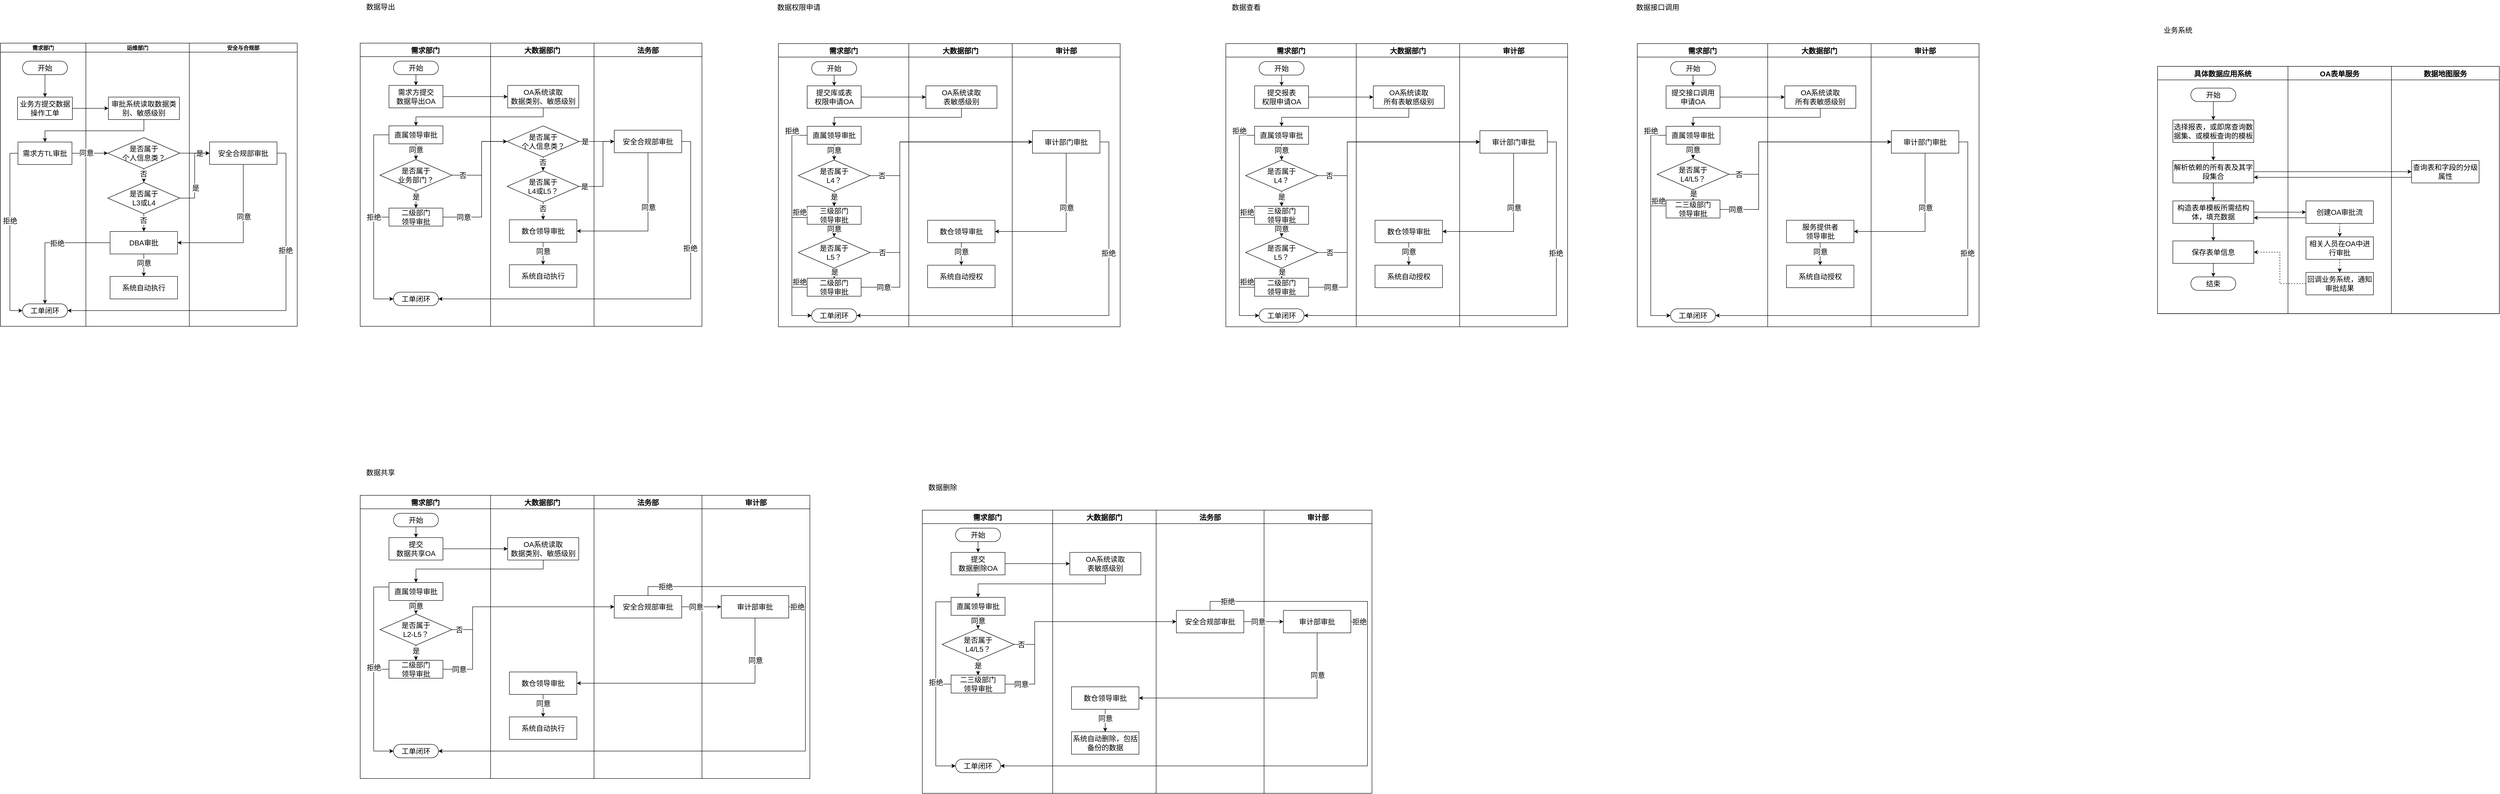 <mxfile version="20.7.4" type="github">
  <diagram id="TG1AjXcc40jafs7zMtt8" name="第 1 页">
    <mxGraphModel dx="1500" dy="830" grid="1" gridSize="10" guides="1" tooltips="1" connect="1" arrows="1" fold="1" page="1" pageScale="1" pageWidth="827" pageHeight="1169" math="0" shadow="0">
      <root>
        <mxCell id="0" />
        <mxCell id="1" parent="0" />
        <mxCell id="PIT-gqg-Esm7uXlDMLW4-11" value="" style="swimlane;childLayout=stackLayout;resizeParent=1;resizeParentMax=0;startSize=0;horizontal=0;horizontalStack=1;" parent="1" vertex="1">
          <mxGeometry x="180" y="680" width="660" height="630" as="geometry" />
        </mxCell>
        <mxCell id="PIT-gqg-Esm7uXlDMLW4-12" value="需求部门" style="swimlane;startSize=20;" parent="PIT-gqg-Esm7uXlDMLW4-11" vertex="1">
          <mxGeometry width="190" height="630" as="geometry" />
        </mxCell>
        <mxCell id="PIT-gqg-Esm7uXlDMLW4-17" value="&lt;font style=&quot;font-size: 16px;&quot;&gt;业务方提交数据操作工单&lt;/font&gt;" style="rounded=0;whiteSpace=wrap;html=1;" parent="PIT-gqg-Esm7uXlDMLW4-12" vertex="1">
          <mxGeometry x="38" y="120" width="122" height="50" as="geometry" />
        </mxCell>
        <mxCell id="PIT-gqg-Esm7uXlDMLW4-28" style="edgeStyle=orthogonalEdgeStyle;rounded=0;orthogonalLoop=1;jettySize=auto;html=1;exitX=0.5;exitY=1;exitDx=0;exitDy=0;fontSize=16;" parent="PIT-gqg-Esm7uXlDMLW4-12" source="PIT-gqg-Esm7uXlDMLW4-19" target="PIT-gqg-Esm7uXlDMLW4-17" edge="1">
          <mxGeometry relative="1" as="geometry" />
        </mxCell>
        <mxCell id="PIT-gqg-Esm7uXlDMLW4-19" value="开始" style="rounded=1;whiteSpace=wrap;html=1;fontSize=16;arcSize=50;" parent="PIT-gqg-Esm7uXlDMLW4-12" vertex="1">
          <mxGeometry x="49" y="40" width="100" height="30" as="geometry" />
        </mxCell>
        <mxCell id="PIT-gqg-Esm7uXlDMLW4-31" style="edgeStyle=orthogonalEdgeStyle;rounded=0;orthogonalLoop=1;jettySize=auto;html=1;exitX=0;exitY=0.5;exitDx=0;exitDy=0;entryX=0;entryY=0.5;entryDx=0;entryDy=0;fontSize=16;" parent="PIT-gqg-Esm7uXlDMLW4-12" source="PIT-gqg-Esm7uXlDMLW4-21" target="PIT-gqg-Esm7uXlDMLW4-26" edge="1">
          <mxGeometry relative="1" as="geometry">
            <Array as="points">
              <mxPoint x="21" y="245" />
              <mxPoint x="21" y="595" />
            </Array>
          </mxGeometry>
        </mxCell>
        <mxCell id="PIT-gqg-Esm7uXlDMLW4-32" value="拒绝" style="edgeLabel;html=1;align=center;verticalAlign=middle;resizable=0;points=[];fontSize=16;" parent="PIT-gqg-Esm7uXlDMLW4-31" vertex="1" connectable="0">
          <mxGeometry x="-0.153" relative="1" as="geometry">
            <mxPoint as="offset" />
          </mxGeometry>
        </mxCell>
        <mxCell id="PIT-gqg-Esm7uXlDMLW4-21" value="&lt;font style=&quot;font-size: 16px;&quot;&gt;需求方TL审批&lt;/font&gt;" style="rounded=0;whiteSpace=wrap;html=1;" parent="PIT-gqg-Esm7uXlDMLW4-12" vertex="1">
          <mxGeometry x="39" y="220" width="120" height="50" as="geometry" />
        </mxCell>
        <mxCell id="PIT-gqg-Esm7uXlDMLW4-26" value="工单闭环" style="rounded=1;whiteSpace=wrap;html=1;fontSize=16;arcSize=50;" parent="PIT-gqg-Esm7uXlDMLW4-12" vertex="1">
          <mxGeometry x="49" y="580" width="100" height="30" as="geometry" />
        </mxCell>
        <mxCell id="PIT-gqg-Esm7uXlDMLW4-13" value="运维部门" style="swimlane;startSize=20;" parent="PIT-gqg-Esm7uXlDMLW4-11" vertex="1">
          <mxGeometry x="190" width="230" height="630" as="geometry" />
        </mxCell>
        <mxCell id="PIT-gqg-Esm7uXlDMLW4-20" value="&lt;font style=&quot;font-size: 16px;&quot;&gt;审批系统读取数据类别、敏感级别&lt;/font&gt;" style="rounded=0;whiteSpace=wrap;html=1;" parent="PIT-gqg-Esm7uXlDMLW4-13" vertex="1">
          <mxGeometry x="50" y="120" width="158" height="50" as="geometry" />
        </mxCell>
        <object label="" id="PIT-gqg-Esm7uXlDMLW4-39">
          <mxCell style="edgeStyle=orthogonalEdgeStyle;rounded=0;orthogonalLoop=1;jettySize=auto;html=1;exitX=0.5;exitY=1;exitDx=0;exitDy=0;entryX=0.5;entryY=0;entryDx=0;entryDy=0;fontSize=16;" parent="PIT-gqg-Esm7uXlDMLW4-13" source="PIT-gqg-Esm7uXlDMLW4-22" target="PIT-gqg-Esm7uXlDMLW4-24" edge="1">
            <mxGeometry relative="1" as="geometry" />
          </mxCell>
        </object>
        <mxCell id="PIT-gqg-Esm7uXlDMLW4-40" value="否" style="edgeLabel;html=1;align=center;verticalAlign=middle;resizable=0;points=[];fontSize=16;" parent="PIT-gqg-Esm7uXlDMLW4-39" vertex="1" connectable="0">
          <mxGeometry x="-0.264" y="-1" relative="1" as="geometry">
            <mxPoint as="offset" />
          </mxGeometry>
        </mxCell>
        <mxCell id="PIT-gqg-Esm7uXlDMLW4-22" value="是否属于&lt;br&gt;个人信息类？" style="rhombus;whiteSpace=wrap;html=1;rounded=0;fontSize=16;" parent="PIT-gqg-Esm7uXlDMLW4-13" vertex="1">
          <mxGeometry x="48.75" y="210" width="160" height="69.5" as="geometry" />
        </mxCell>
        <mxCell id="PIT-gqg-Esm7uXlDMLW4-44" style="edgeStyle=orthogonalEdgeStyle;rounded=0;orthogonalLoop=1;jettySize=auto;html=1;exitX=0.5;exitY=1;exitDx=0;exitDy=0;fontSize=16;" parent="PIT-gqg-Esm7uXlDMLW4-13" source="PIT-gqg-Esm7uXlDMLW4-24" target="PIT-gqg-Esm7uXlDMLW4-25" edge="1">
          <mxGeometry relative="1" as="geometry" />
        </mxCell>
        <mxCell id="PIT-gqg-Esm7uXlDMLW4-45" value="否" style="edgeLabel;html=1;align=center;verticalAlign=middle;resizable=0;points=[];fontSize=16;" parent="PIT-gqg-Esm7uXlDMLW4-44" vertex="1" connectable="0">
          <mxGeometry x="-0.287" y="-1" relative="1" as="geometry">
            <mxPoint as="offset" />
          </mxGeometry>
        </mxCell>
        <mxCell id="PIT-gqg-Esm7uXlDMLW4-24" value="是否属于&lt;br&gt;L3或L4" style="rhombus;whiteSpace=wrap;html=1;rounded=0;fontSize=16;" parent="PIT-gqg-Esm7uXlDMLW4-13" vertex="1">
          <mxGeometry x="48.75" y="310" width="160" height="69.5" as="geometry" />
        </mxCell>
        <mxCell id="PIT-gqg-Esm7uXlDMLW4-46" style="edgeStyle=orthogonalEdgeStyle;rounded=0;orthogonalLoop=1;jettySize=auto;html=1;exitX=0.5;exitY=1;exitDx=0;exitDy=0;entryX=0.5;entryY=0;entryDx=0;entryDy=0;fontSize=16;" parent="PIT-gqg-Esm7uXlDMLW4-13" source="PIT-gqg-Esm7uXlDMLW4-25" target="PIT-gqg-Esm7uXlDMLW4-27" edge="1">
          <mxGeometry relative="1" as="geometry" />
        </mxCell>
        <mxCell id="PIT-gqg-Esm7uXlDMLW4-47" value="同意" style="edgeLabel;html=1;align=center;verticalAlign=middle;resizable=0;points=[];fontSize=16;" parent="PIT-gqg-Esm7uXlDMLW4-46" vertex="1" connectable="0">
          <mxGeometry x="-0.206" relative="1" as="geometry">
            <mxPoint as="offset" />
          </mxGeometry>
        </mxCell>
        <mxCell id="PIT-gqg-Esm7uXlDMLW4-25" value="&lt;span style=&quot;font-size: 16px;&quot;&gt;DBA审批&lt;/span&gt;" style="rounded=0;whiteSpace=wrap;html=1;" parent="PIT-gqg-Esm7uXlDMLW4-13" vertex="1">
          <mxGeometry x="53.75" y="419" width="150" height="50" as="geometry" />
        </mxCell>
        <mxCell id="PIT-gqg-Esm7uXlDMLW4-27" value="&lt;span style=&quot;font-size: 16px;&quot;&gt;系统自动执行&lt;/span&gt;" style="rounded=0;whiteSpace=wrap;html=1;" parent="PIT-gqg-Esm7uXlDMLW4-13" vertex="1">
          <mxGeometry x="53.75" y="519" width="150" height="50" as="geometry" />
        </mxCell>
        <mxCell id="PIT-gqg-Esm7uXlDMLW4-14" value="安全与合规部" style="swimlane;startSize=20;" parent="PIT-gqg-Esm7uXlDMLW4-11" vertex="1">
          <mxGeometry x="420" width="240" height="630" as="geometry" />
        </mxCell>
        <mxCell id="PIT-gqg-Esm7uXlDMLW4-23" value="&lt;span style=&quot;font-size: 16px;&quot;&gt;安全合规部审批&lt;/span&gt;" style="rounded=0;whiteSpace=wrap;html=1;" parent="PIT-gqg-Esm7uXlDMLW4-14" vertex="1">
          <mxGeometry x="45" y="219.75" width="150" height="50" as="geometry" />
        </mxCell>
        <mxCell id="PIT-gqg-Esm7uXlDMLW4-29" style="edgeStyle=orthogonalEdgeStyle;rounded=0;orthogonalLoop=1;jettySize=auto;html=1;exitX=1;exitY=0.5;exitDx=0;exitDy=0;entryX=0;entryY=0.5;entryDx=0;entryDy=0;fontSize=16;" parent="PIT-gqg-Esm7uXlDMLW4-11" source="PIT-gqg-Esm7uXlDMLW4-17" target="PIT-gqg-Esm7uXlDMLW4-20" edge="1">
          <mxGeometry relative="1" as="geometry" />
        </mxCell>
        <mxCell id="PIT-gqg-Esm7uXlDMLW4-30" style="edgeStyle=orthogonalEdgeStyle;rounded=0;orthogonalLoop=1;jettySize=auto;html=1;exitX=0.5;exitY=1;exitDx=0;exitDy=0;entryX=0.5;entryY=0;entryDx=0;entryDy=0;fontSize=16;" parent="PIT-gqg-Esm7uXlDMLW4-11" source="PIT-gqg-Esm7uXlDMLW4-20" target="PIT-gqg-Esm7uXlDMLW4-21" edge="1">
          <mxGeometry relative="1" as="geometry" />
        </mxCell>
        <mxCell id="PIT-gqg-Esm7uXlDMLW4-33" style="edgeStyle=orthogonalEdgeStyle;rounded=0;orthogonalLoop=1;jettySize=auto;html=1;exitX=1;exitY=0.5;exitDx=0;exitDy=0;entryX=0;entryY=0.5;entryDx=0;entryDy=0;fontSize=16;" parent="PIT-gqg-Esm7uXlDMLW4-11" source="PIT-gqg-Esm7uXlDMLW4-21" target="PIT-gqg-Esm7uXlDMLW4-22" edge="1">
          <mxGeometry relative="1" as="geometry" />
        </mxCell>
        <mxCell id="PIT-gqg-Esm7uXlDMLW4-34" value="同意" style="edgeLabel;html=1;align=center;verticalAlign=middle;resizable=0;points=[];fontSize=16;" parent="PIT-gqg-Esm7uXlDMLW4-33" vertex="1" connectable="0">
          <mxGeometry x="-0.215" y="1" relative="1" as="geometry">
            <mxPoint as="offset" />
          </mxGeometry>
        </mxCell>
        <mxCell id="PIT-gqg-Esm7uXlDMLW4-35" style="edgeStyle=orthogonalEdgeStyle;rounded=0;orthogonalLoop=1;jettySize=auto;html=1;exitX=1;exitY=0.5;exitDx=0;exitDy=0;entryX=0;entryY=0.5;entryDx=0;entryDy=0;fontSize=16;" parent="PIT-gqg-Esm7uXlDMLW4-11" source="PIT-gqg-Esm7uXlDMLW4-22" target="PIT-gqg-Esm7uXlDMLW4-23" edge="1">
          <mxGeometry relative="1" as="geometry" />
        </mxCell>
        <mxCell id="PIT-gqg-Esm7uXlDMLW4-36" value="是" style="edgeLabel;html=1;align=center;verticalAlign=middle;resizable=0;points=[];fontSize=16;" parent="PIT-gqg-Esm7uXlDMLW4-35" vertex="1" connectable="0">
          <mxGeometry x="0.309" relative="1" as="geometry">
            <mxPoint as="offset" />
          </mxGeometry>
        </mxCell>
        <mxCell id="PIT-gqg-Esm7uXlDMLW4-37" style="edgeStyle=orthogonalEdgeStyle;rounded=0;orthogonalLoop=1;jettySize=auto;html=1;exitX=1;exitY=0.5;exitDx=0;exitDy=0;entryX=1;entryY=0.5;entryDx=0;entryDy=0;fontSize=16;" parent="PIT-gqg-Esm7uXlDMLW4-11" source="PIT-gqg-Esm7uXlDMLW4-23" target="PIT-gqg-Esm7uXlDMLW4-26" edge="1">
          <mxGeometry relative="1" as="geometry" />
        </mxCell>
        <mxCell id="PIT-gqg-Esm7uXlDMLW4-38" value="拒绝" style="edgeLabel;html=1;align=center;verticalAlign=middle;resizable=0;points=[];fontSize=16;" parent="PIT-gqg-Esm7uXlDMLW4-37" vertex="1" connectable="0">
          <mxGeometry x="-0.449" y="-1" relative="1" as="geometry">
            <mxPoint as="offset" />
          </mxGeometry>
        </mxCell>
        <mxCell id="PIT-gqg-Esm7uXlDMLW4-41" style="edgeStyle=orthogonalEdgeStyle;rounded=0;orthogonalLoop=1;jettySize=auto;html=1;exitX=1;exitY=0.5;exitDx=0;exitDy=0;entryX=0;entryY=0.5;entryDx=0;entryDy=0;fontSize=16;" parent="PIT-gqg-Esm7uXlDMLW4-11" source="PIT-gqg-Esm7uXlDMLW4-24" target="PIT-gqg-Esm7uXlDMLW4-23" edge="1">
          <mxGeometry relative="1" as="geometry" />
        </mxCell>
        <mxCell id="PIT-gqg-Esm7uXlDMLW4-42" value="是" style="edgeLabel;html=1;align=center;verticalAlign=middle;resizable=0;points=[];fontSize=16;" parent="PIT-gqg-Esm7uXlDMLW4-41" vertex="1" connectable="0">
          <mxGeometry x="-0.328" y="-2" relative="1" as="geometry">
            <mxPoint as="offset" />
          </mxGeometry>
        </mxCell>
        <mxCell id="PIT-gqg-Esm7uXlDMLW4-48" style="edgeStyle=orthogonalEdgeStyle;rounded=0;orthogonalLoop=1;jettySize=auto;html=1;exitX=0.5;exitY=1;exitDx=0;exitDy=0;entryX=1;entryY=0.5;entryDx=0;entryDy=0;fontSize=16;" parent="PIT-gqg-Esm7uXlDMLW4-11" source="PIT-gqg-Esm7uXlDMLW4-23" target="PIT-gqg-Esm7uXlDMLW4-25" edge="1">
          <mxGeometry relative="1" as="geometry" />
        </mxCell>
        <mxCell id="PIT-gqg-Esm7uXlDMLW4-49" value="同意" style="edgeLabel;html=1;align=center;verticalAlign=middle;resizable=0;points=[];fontSize=16;" parent="PIT-gqg-Esm7uXlDMLW4-48" vertex="1" connectable="0">
          <mxGeometry x="-0.275" y="1" relative="1" as="geometry">
            <mxPoint as="offset" />
          </mxGeometry>
        </mxCell>
        <mxCell id="PIT-gqg-Esm7uXlDMLW4-50" style="edgeStyle=orthogonalEdgeStyle;rounded=0;orthogonalLoop=1;jettySize=auto;html=1;exitX=0;exitY=0.5;exitDx=0;exitDy=0;entryX=0.5;entryY=0;entryDx=0;entryDy=0;fontSize=16;" parent="PIT-gqg-Esm7uXlDMLW4-11" source="PIT-gqg-Esm7uXlDMLW4-25" target="PIT-gqg-Esm7uXlDMLW4-26" edge="1">
          <mxGeometry relative="1" as="geometry" />
        </mxCell>
        <mxCell id="PIT-gqg-Esm7uXlDMLW4-51" value="拒绝" style="edgeLabel;html=1;align=center;verticalAlign=middle;resizable=0;points=[];fontSize=16;" parent="PIT-gqg-Esm7uXlDMLW4-50" vertex="1" connectable="0">
          <mxGeometry x="-0.161" y="1" relative="1" as="geometry">
            <mxPoint as="offset" />
          </mxGeometry>
        </mxCell>
        <mxCell id="PIT-gqg-Esm7uXlDMLW4-63" value="" style="swimlane;childLayout=stackLayout;resizeParent=1;resizeParentMax=0;startSize=0;horizontal=0;horizontalStack=1;" parent="1" vertex="1">
          <mxGeometry x="980" y="680" width="760" height="630" as="geometry" />
        </mxCell>
        <mxCell id="PIT-gqg-Esm7uXlDMLW4-64" value="需求部门" style="swimlane;startSize=30;fontSize=16;" parent="PIT-gqg-Esm7uXlDMLW4-63" vertex="1">
          <mxGeometry width="290" height="630" as="geometry" />
        </mxCell>
        <mxCell id="PIT-gqg-Esm7uXlDMLW4-65" value="&lt;font style=&quot;font-size: 16px;&quot;&gt;需求方提交&lt;br&gt;数据导出OA&lt;/font&gt;" style="rounded=0;whiteSpace=wrap;html=1;" parent="PIT-gqg-Esm7uXlDMLW4-64" vertex="1">
          <mxGeometry x="64" y="94" width="120" height="50" as="geometry" />
        </mxCell>
        <mxCell id="PIT-gqg-Esm7uXlDMLW4-66" style="edgeStyle=orthogonalEdgeStyle;rounded=0;orthogonalLoop=1;jettySize=auto;html=1;exitX=0.5;exitY=1;exitDx=0;exitDy=0;fontSize=16;" parent="PIT-gqg-Esm7uXlDMLW4-64" source="PIT-gqg-Esm7uXlDMLW4-67" target="PIT-gqg-Esm7uXlDMLW4-65" edge="1">
          <mxGeometry relative="1" as="geometry" />
        </mxCell>
        <mxCell id="PIT-gqg-Esm7uXlDMLW4-67" value="开始" style="rounded=1;whiteSpace=wrap;html=1;fontSize=16;arcSize=50;" parent="PIT-gqg-Esm7uXlDMLW4-64" vertex="1">
          <mxGeometry x="74" y="40" width="100" height="30" as="geometry" />
        </mxCell>
        <mxCell id="PIT-gqg-Esm7uXlDMLW4-71" value="工单闭环" style="rounded=1;whiteSpace=wrap;html=1;fontSize=16;arcSize=50;" parent="PIT-gqg-Esm7uXlDMLW4-64" vertex="1">
          <mxGeometry x="74" y="554" width="100" height="30" as="geometry" />
        </mxCell>
        <mxCell id="PIT-gqg-Esm7uXlDMLW4-103" style="edgeStyle=orthogonalEdgeStyle;rounded=0;orthogonalLoop=1;jettySize=auto;html=1;exitX=0.5;exitY=1;exitDx=0;exitDy=0;entryX=0.5;entryY=0;entryDx=0;entryDy=0;fontSize=16;" parent="PIT-gqg-Esm7uXlDMLW4-64" source="PIT-gqg-Esm7uXlDMLW4-100" target="PIT-gqg-Esm7uXlDMLW4-101" edge="1">
          <mxGeometry relative="1" as="geometry">
            <mxPoint x="124" y="386" as="targetPoint" />
          </mxGeometry>
        </mxCell>
        <mxCell id="PIT-gqg-Esm7uXlDMLW4-104" value="是" style="edgeLabel;html=1;align=center;verticalAlign=middle;resizable=0;points=[];fontSize=16;" parent="PIT-gqg-Esm7uXlDMLW4-103" vertex="1" connectable="0">
          <mxGeometry x="-0.293" relative="1" as="geometry">
            <mxPoint as="offset" />
          </mxGeometry>
        </mxCell>
        <mxCell id="PIT-gqg-Esm7uXlDMLW4-100" value="是否属于&lt;br&gt;业务部门？" style="rhombus;whiteSpace=wrap;html=1;rounded=0;fontSize=16;" parent="PIT-gqg-Esm7uXlDMLW4-64" vertex="1">
          <mxGeometry x="44" y="259" width="160" height="69.5" as="geometry" />
        </mxCell>
        <mxCell id="PIT-gqg-Esm7uXlDMLW4-128" style="edgeStyle=orthogonalEdgeStyle;rounded=0;orthogonalLoop=1;jettySize=auto;html=1;exitX=0;exitY=0.5;exitDx=0;exitDy=0;entryX=0;entryY=0.5;entryDx=0;entryDy=0;fontSize=16;" parent="PIT-gqg-Esm7uXlDMLW4-64" source="PIT-gqg-Esm7uXlDMLW4-101" target="PIT-gqg-Esm7uXlDMLW4-71" edge="1">
          <mxGeometry relative="1" as="geometry">
            <Array as="points">
              <mxPoint x="30" y="387" />
              <mxPoint x="30" y="569" />
            </Array>
          </mxGeometry>
        </mxCell>
        <mxCell id="PIT-gqg-Esm7uXlDMLW4-101" value="&lt;font style=&quot;font-size: 16px;&quot;&gt;二级部门&lt;br&gt;领导审批&lt;/font&gt;" style="rounded=0;whiteSpace=wrap;html=1;" parent="PIT-gqg-Esm7uXlDMLW4-64" vertex="1">
          <mxGeometry x="64" y="367" width="120" height="40" as="geometry" />
        </mxCell>
        <mxCell id="PIT-gqg-Esm7uXlDMLW4-124" style="edgeStyle=orthogonalEdgeStyle;rounded=0;orthogonalLoop=1;jettySize=auto;html=1;exitX=0.5;exitY=1;exitDx=0;exitDy=0;entryX=0.5;entryY=0;entryDx=0;entryDy=0;fontSize=16;" parent="PIT-gqg-Esm7uXlDMLW4-64" source="PIT-gqg-Esm7uXlDMLW4-106" target="PIT-gqg-Esm7uXlDMLW4-100" edge="1">
          <mxGeometry relative="1" as="geometry" />
        </mxCell>
        <mxCell id="PIT-gqg-Esm7uXlDMLW4-127" value="同意" style="edgeLabel;html=1;align=center;verticalAlign=middle;resizable=0;points=[];fontSize=16;" parent="PIT-gqg-Esm7uXlDMLW4-124" vertex="1" connectable="0">
          <mxGeometry x="-0.275" relative="1" as="geometry">
            <mxPoint as="offset" />
          </mxGeometry>
        </mxCell>
        <mxCell id="PIT-gqg-Esm7uXlDMLW4-125" style="edgeStyle=orthogonalEdgeStyle;rounded=0;orthogonalLoop=1;jettySize=auto;html=1;exitX=0;exitY=0.5;exitDx=0;exitDy=0;entryX=0;entryY=0.5;entryDx=0;entryDy=0;fontSize=16;" parent="PIT-gqg-Esm7uXlDMLW4-64" source="PIT-gqg-Esm7uXlDMLW4-106" target="PIT-gqg-Esm7uXlDMLW4-71" edge="1">
          <mxGeometry relative="1" as="geometry">
            <Array as="points">
              <mxPoint x="30" y="204" />
              <mxPoint x="30" y="569" />
            </Array>
          </mxGeometry>
        </mxCell>
        <mxCell id="PIT-gqg-Esm7uXlDMLW4-126" value="拒绝" style="edgeLabel;html=1;align=center;verticalAlign=middle;resizable=0;points=[];fontSize=16;" parent="PIT-gqg-Esm7uXlDMLW4-125" vertex="1" connectable="0">
          <mxGeometry x="0.16" relative="1" as="geometry">
            <mxPoint y="-40" as="offset" />
          </mxGeometry>
        </mxCell>
        <mxCell id="PIT-gqg-Esm7uXlDMLW4-106" value="&lt;font style=&quot;font-size: 16px;&quot;&gt;直属领导审批&lt;/font&gt;" style="rounded=0;whiteSpace=wrap;html=1;" parent="PIT-gqg-Esm7uXlDMLW4-64" vertex="1">
          <mxGeometry x="64" y="184" width="120" height="40" as="geometry" />
        </mxCell>
        <mxCell id="PIT-gqg-Esm7uXlDMLW4-72" value="大数据部门" style="swimlane;startSize=30;fontSize=16;" parent="PIT-gqg-Esm7uXlDMLW4-63" vertex="1">
          <mxGeometry x="290" width="230" height="630" as="geometry" />
        </mxCell>
        <mxCell id="PIT-gqg-Esm7uXlDMLW4-73" value="&lt;font style=&quot;font-size: 16px;&quot;&gt;OA系统读取&lt;br&gt;数据类别、敏感级别&lt;/font&gt;" style="rounded=0;whiteSpace=wrap;html=1;" parent="PIT-gqg-Esm7uXlDMLW4-72" vertex="1">
          <mxGeometry x="38" y="94" width="158" height="50" as="geometry" />
        </mxCell>
        <object label="" id="PIT-gqg-Esm7uXlDMLW4-74">
          <mxCell style="edgeStyle=orthogonalEdgeStyle;rounded=0;orthogonalLoop=1;jettySize=auto;html=1;exitX=0.5;exitY=1;exitDx=0;exitDy=0;entryX=0.5;entryY=0;entryDx=0;entryDy=0;fontSize=16;" parent="PIT-gqg-Esm7uXlDMLW4-72" source="PIT-gqg-Esm7uXlDMLW4-76" target="PIT-gqg-Esm7uXlDMLW4-79" edge="1">
            <mxGeometry relative="1" as="geometry" />
          </mxCell>
        </object>
        <mxCell id="PIT-gqg-Esm7uXlDMLW4-75" value="否" style="edgeLabel;html=1;align=center;verticalAlign=middle;resizable=0;points=[];fontSize=16;" parent="PIT-gqg-Esm7uXlDMLW4-74" vertex="1" connectable="0">
          <mxGeometry x="-0.264" y="-1" relative="1" as="geometry">
            <mxPoint as="offset" />
          </mxGeometry>
        </mxCell>
        <mxCell id="PIT-gqg-Esm7uXlDMLW4-76" value="是否属于&lt;br&gt;个人信息类？" style="rhombus;whiteSpace=wrap;html=1;rounded=0;fontSize=16;" parent="PIT-gqg-Esm7uXlDMLW4-72" vertex="1">
          <mxGeometry x="36.75" y="184" width="160" height="69.5" as="geometry" />
        </mxCell>
        <mxCell id="PIT-gqg-Esm7uXlDMLW4-77" style="edgeStyle=orthogonalEdgeStyle;rounded=0;orthogonalLoop=1;jettySize=auto;html=1;exitX=0.5;exitY=1;exitDx=0;exitDy=0;fontSize=16;" parent="PIT-gqg-Esm7uXlDMLW4-72" source="PIT-gqg-Esm7uXlDMLW4-79" target="PIT-gqg-Esm7uXlDMLW4-82" edge="1">
          <mxGeometry relative="1" as="geometry" />
        </mxCell>
        <mxCell id="PIT-gqg-Esm7uXlDMLW4-78" value="否" style="edgeLabel;html=1;align=center;verticalAlign=middle;resizable=0;points=[];fontSize=16;" parent="PIT-gqg-Esm7uXlDMLW4-77" vertex="1" connectable="0">
          <mxGeometry x="-0.287" y="-1" relative="1" as="geometry">
            <mxPoint as="offset" />
          </mxGeometry>
        </mxCell>
        <mxCell id="PIT-gqg-Esm7uXlDMLW4-79" value="是否属于&lt;br&gt;L4或L5？" style="rhombus;whiteSpace=wrap;html=1;rounded=0;fontSize=16;" parent="PIT-gqg-Esm7uXlDMLW4-72" vertex="1">
          <mxGeometry x="36.75" y="284" width="160" height="69.5" as="geometry" />
        </mxCell>
        <mxCell id="PIT-gqg-Esm7uXlDMLW4-80" style="edgeStyle=orthogonalEdgeStyle;rounded=0;orthogonalLoop=1;jettySize=auto;html=1;exitX=0.5;exitY=1;exitDx=0;exitDy=0;entryX=0.5;entryY=0;entryDx=0;entryDy=0;fontSize=16;" parent="PIT-gqg-Esm7uXlDMLW4-72" source="PIT-gqg-Esm7uXlDMLW4-82" target="PIT-gqg-Esm7uXlDMLW4-83" edge="1">
          <mxGeometry relative="1" as="geometry" />
        </mxCell>
        <mxCell id="PIT-gqg-Esm7uXlDMLW4-81" value="同意" style="edgeLabel;html=1;align=center;verticalAlign=middle;resizable=0;points=[];fontSize=16;" parent="PIT-gqg-Esm7uXlDMLW4-80" vertex="1" connectable="0">
          <mxGeometry x="-0.206" relative="1" as="geometry">
            <mxPoint as="offset" />
          </mxGeometry>
        </mxCell>
        <mxCell id="PIT-gqg-Esm7uXlDMLW4-82" value="&lt;span style=&quot;font-size: 16px;&quot;&gt;数仓领导审批&lt;/span&gt;" style="rounded=0;whiteSpace=wrap;html=1;" parent="PIT-gqg-Esm7uXlDMLW4-72" vertex="1">
          <mxGeometry x="41.75" y="393" width="150" height="50" as="geometry" />
        </mxCell>
        <mxCell id="PIT-gqg-Esm7uXlDMLW4-83" value="&lt;span style=&quot;font-size: 16px;&quot;&gt;系统自动执行&lt;/span&gt;" style="rounded=0;whiteSpace=wrap;html=1;" parent="PIT-gqg-Esm7uXlDMLW4-72" vertex="1">
          <mxGeometry x="41.75" y="493" width="150" height="50" as="geometry" />
        </mxCell>
        <mxCell id="PIT-gqg-Esm7uXlDMLW4-84" value="法务部" style="swimlane;startSize=30;fontSize=16;" parent="PIT-gqg-Esm7uXlDMLW4-63" vertex="1">
          <mxGeometry x="520" width="240" height="630" as="geometry" />
        </mxCell>
        <mxCell id="PIT-gqg-Esm7uXlDMLW4-85" value="&lt;span style=&quot;font-size: 16px;&quot;&gt;安全合规部审批&lt;/span&gt;" style="rounded=0;whiteSpace=wrap;html=1;" parent="PIT-gqg-Esm7uXlDMLW4-84" vertex="1">
          <mxGeometry x="45" y="193.75" width="150" height="50" as="geometry" />
        </mxCell>
        <mxCell id="PIT-gqg-Esm7uXlDMLW4-86" style="edgeStyle=orthogonalEdgeStyle;rounded=0;orthogonalLoop=1;jettySize=auto;html=1;exitX=1;exitY=0.5;exitDx=0;exitDy=0;entryX=0;entryY=0.5;entryDx=0;entryDy=0;fontSize=16;" parent="PIT-gqg-Esm7uXlDMLW4-63" source="PIT-gqg-Esm7uXlDMLW4-65" target="PIT-gqg-Esm7uXlDMLW4-73" edge="1">
          <mxGeometry relative="1" as="geometry" />
        </mxCell>
        <mxCell id="PIT-gqg-Esm7uXlDMLW4-90" style="edgeStyle=orthogonalEdgeStyle;rounded=0;orthogonalLoop=1;jettySize=auto;html=1;exitX=1;exitY=0.5;exitDx=0;exitDy=0;entryX=0;entryY=0.5;entryDx=0;entryDy=0;fontSize=16;" parent="PIT-gqg-Esm7uXlDMLW4-63" source="PIT-gqg-Esm7uXlDMLW4-76" target="PIT-gqg-Esm7uXlDMLW4-85" edge="1">
          <mxGeometry relative="1" as="geometry" />
        </mxCell>
        <mxCell id="PIT-gqg-Esm7uXlDMLW4-91" value="是" style="edgeLabel;html=1;align=center;verticalAlign=middle;resizable=0;points=[];fontSize=16;" parent="PIT-gqg-Esm7uXlDMLW4-90" vertex="1" connectable="0">
          <mxGeometry x="0.309" relative="1" as="geometry">
            <mxPoint x="-38" as="offset" />
          </mxGeometry>
        </mxCell>
        <mxCell id="PIT-gqg-Esm7uXlDMLW4-92" style="edgeStyle=orthogonalEdgeStyle;rounded=0;orthogonalLoop=1;jettySize=auto;html=1;exitX=1;exitY=0.5;exitDx=0;exitDy=0;entryX=1;entryY=0.5;entryDx=0;entryDy=0;fontSize=16;" parent="PIT-gqg-Esm7uXlDMLW4-63" source="PIT-gqg-Esm7uXlDMLW4-85" target="PIT-gqg-Esm7uXlDMLW4-71" edge="1">
          <mxGeometry relative="1" as="geometry" />
        </mxCell>
        <mxCell id="PIT-gqg-Esm7uXlDMLW4-93" value="拒绝" style="edgeLabel;html=1;align=center;verticalAlign=middle;resizable=0;points=[];fontSize=16;" parent="PIT-gqg-Esm7uXlDMLW4-92" vertex="1" connectable="0">
          <mxGeometry x="-0.449" y="-1" relative="1" as="geometry">
            <mxPoint as="offset" />
          </mxGeometry>
        </mxCell>
        <mxCell id="PIT-gqg-Esm7uXlDMLW4-94" style="edgeStyle=orthogonalEdgeStyle;rounded=0;orthogonalLoop=1;jettySize=auto;html=1;exitX=1;exitY=0.5;exitDx=0;exitDy=0;entryX=0;entryY=0.5;entryDx=0;entryDy=0;fontSize=16;" parent="PIT-gqg-Esm7uXlDMLW4-63" source="PIT-gqg-Esm7uXlDMLW4-79" target="PIT-gqg-Esm7uXlDMLW4-85" edge="1">
          <mxGeometry relative="1" as="geometry">
            <Array as="points">
              <mxPoint x="540" y="319" />
              <mxPoint x="540" y="219" />
            </Array>
          </mxGeometry>
        </mxCell>
        <mxCell id="PIT-gqg-Esm7uXlDMLW4-134" value="是" style="edgeLabel;html=1;align=center;verticalAlign=middle;resizable=0;points=[];fontSize=16;" parent="PIT-gqg-Esm7uXlDMLW4-94" vertex="1" connectable="0">
          <mxGeometry x="-0.866" relative="1" as="geometry">
            <mxPoint as="offset" />
          </mxGeometry>
        </mxCell>
        <mxCell id="PIT-gqg-Esm7uXlDMLW4-96" style="edgeStyle=orthogonalEdgeStyle;rounded=0;orthogonalLoop=1;jettySize=auto;html=1;exitX=0.5;exitY=1;exitDx=0;exitDy=0;entryX=1;entryY=0.5;entryDx=0;entryDy=0;fontSize=16;" parent="PIT-gqg-Esm7uXlDMLW4-63" source="PIT-gqg-Esm7uXlDMLW4-85" target="PIT-gqg-Esm7uXlDMLW4-82" edge="1">
          <mxGeometry relative="1" as="geometry" />
        </mxCell>
        <mxCell id="PIT-gqg-Esm7uXlDMLW4-97" value="同意" style="edgeLabel;html=1;align=center;verticalAlign=middle;resizable=0;points=[];fontSize=16;" parent="PIT-gqg-Esm7uXlDMLW4-96" vertex="1" connectable="0">
          <mxGeometry x="-0.275" y="1" relative="1" as="geometry">
            <mxPoint as="offset" />
          </mxGeometry>
        </mxCell>
        <mxCell id="PIT-gqg-Esm7uXlDMLW4-123" style="edgeStyle=orthogonalEdgeStyle;rounded=0;orthogonalLoop=1;jettySize=auto;html=1;exitX=0.5;exitY=1;exitDx=0;exitDy=0;entryX=0.5;entryY=0;entryDx=0;entryDy=0;fontSize=16;" parent="PIT-gqg-Esm7uXlDMLW4-63" source="PIT-gqg-Esm7uXlDMLW4-73" target="PIT-gqg-Esm7uXlDMLW4-106" edge="1">
          <mxGeometry relative="1" as="geometry" />
        </mxCell>
        <mxCell id="PIT-gqg-Esm7uXlDMLW4-129" style="edgeStyle=orthogonalEdgeStyle;rounded=0;orthogonalLoop=1;jettySize=auto;html=1;exitX=1;exitY=0.5;exitDx=0;exitDy=0;entryX=0;entryY=0.5;entryDx=0;entryDy=0;fontSize=16;" parent="PIT-gqg-Esm7uXlDMLW4-63" source="PIT-gqg-Esm7uXlDMLW4-100" target="PIT-gqg-Esm7uXlDMLW4-76" edge="1">
          <mxGeometry relative="1" as="geometry">
            <Array as="points">
              <mxPoint x="270" y="294" />
              <mxPoint x="270" y="219" />
            </Array>
          </mxGeometry>
        </mxCell>
        <mxCell id="PIT-gqg-Esm7uXlDMLW4-131" value="否" style="edgeLabel;html=1;align=center;verticalAlign=middle;resizable=0;points=[];fontSize=16;" parent="PIT-gqg-Esm7uXlDMLW4-129" vertex="1" connectable="0">
          <mxGeometry x="-0.758" relative="1" as="geometry">
            <mxPoint as="offset" />
          </mxGeometry>
        </mxCell>
        <mxCell id="PIT-gqg-Esm7uXlDMLW4-130" style="edgeStyle=orthogonalEdgeStyle;rounded=0;orthogonalLoop=1;jettySize=auto;html=1;exitX=1;exitY=0.5;exitDx=0;exitDy=0;entryX=0;entryY=0.5;entryDx=0;entryDy=0;fontSize=16;" parent="PIT-gqg-Esm7uXlDMLW4-63" source="PIT-gqg-Esm7uXlDMLW4-101" target="PIT-gqg-Esm7uXlDMLW4-76" edge="1">
          <mxGeometry relative="1" as="geometry">
            <Array as="points">
              <mxPoint x="270" y="387" />
              <mxPoint x="270" y="219" />
            </Array>
          </mxGeometry>
        </mxCell>
        <mxCell id="PIT-gqg-Esm7uXlDMLW4-132" value="同意" style="edgeLabel;html=1;align=center;verticalAlign=middle;resizable=0;points=[];fontSize=16;" parent="PIT-gqg-Esm7uXlDMLW4-130" vertex="1" connectable="0">
          <mxGeometry x="-0.811" y="1" relative="1" as="geometry">
            <mxPoint x="16" y="1" as="offset" />
          </mxGeometry>
        </mxCell>
        <mxCell id="PIT-gqg-Esm7uXlDMLW4-135" value="数据导出" style="text;html=1;align=center;verticalAlign=middle;resizable=0;points=[];autosize=1;strokeColor=none;fillColor=none;fontSize=16;" parent="1" vertex="1">
          <mxGeometry x="980" y="584" width="90" height="30" as="geometry" />
        </mxCell>
        <mxCell id="PIT-gqg-Esm7uXlDMLW4-218" value="" style="swimlane;childLayout=stackLayout;resizeParent=1;resizeParentMax=0;startSize=0;horizontal=0;horizontalStack=1;" parent="1" vertex="1">
          <mxGeometry x="980" y="1686" width="1000" height="630" as="geometry" />
        </mxCell>
        <mxCell id="PIT-gqg-Esm7uXlDMLW4-219" value="需求部门" style="swimlane;startSize=30;fontSize=16;" parent="PIT-gqg-Esm7uXlDMLW4-218" vertex="1">
          <mxGeometry width="290" height="630" as="geometry" />
        </mxCell>
        <mxCell id="PIT-gqg-Esm7uXlDMLW4-220" value="&lt;font style=&quot;font-size: 16px;&quot;&gt;提交&lt;br&gt;数据共享OA&lt;/font&gt;" style="rounded=0;whiteSpace=wrap;html=1;" parent="PIT-gqg-Esm7uXlDMLW4-219" vertex="1">
          <mxGeometry x="64" y="94" width="120" height="50" as="geometry" />
        </mxCell>
        <mxCell id="PIT-gqg-Esm7uXlDMLW4-221" style="edgeStyle=orthogonalEdgeStyle;rounded=0;orthogonalLoop=1;jettySize=auto;html=1;exitX=0.5;exitY=1;exitDx=0;exitDy=0;fontSize=16;" parent="PIT-gqg-Esm7uXlDMLW4-219" source="PIT-gqg-Esm7uXlDMLW4-222" target="PIT-gqg-Esm7uXlDMLW4-220" edge="1">
          <mxGeometry relative="1" as="geometry" />
        </mxCell>
        <mxCell id="PIT-gqg-Esm7uXlDMLW4-222" value="开始" style="rounded=1;whiteSpace=wrap;html=1;fontSize=16;arcSize=50;" parent="PIT-gqg-Esm7uXlDMLW4-219" vertex="1">
          <mxGeometry x="74" y="40" width="100" height="30" as="geometry" />
        </mxCell>
        <mxCell id="PIT-gqg-Esm7uXlDMLW4-223" value="工单闭环" style="rounded=1;whiteSpace=wrap;html=1;fontSize=16;arcSize=50;" parent="PIT-gqg-Esm7uXlDMLW4-219" vertex="1">
          <mxGeometry x="74" y="554" width="100" height="30" as="geometry" />
        </mxCell>
        <mxCell id="9xw017560egKAiFtD5Uf-79" style="edgeStyle=orthogonalEdgeStyle;rounded=0;orthogonalLoop=1;jettySize=auto;html=1;exitX=0;exitY=0.5;exitDx=0;exitDy=0;entryX=0;entryY=0.5;entryDx=0;entryDy=0;fontSize=16;" edge="1" parent="PIT-gqg-Esm7uXlDMLW4-219" source="PIT-gqg-Esm7uXlDMLW4-228" target="PIT-gqg-Esm7uXlDMLW4-223">
          <mxGeometry relative="1" as="geometry">
            <Array as="points">
              <mxPoint x="30" y="387" />
              <mxPoint x="30" y="569" />
            </Array>
          </mxGeometry>
        </mxCell>
        <mxCell id="PIT-gqg-Esm7uXlDMLW4-228" value="&lt;font style=&quot;font-size: 16px;&quot;&gt;二级部门&lt;br&gt;领导审批&lt;/font&gt;" style="rounded=0;whiteSpace=wrap;html=1;" parent="PIT-gqg-Esm7uXlDMLW4-219" vertex="1">
          <mxGeometry x="64" y="367" width="120" height="40" as="geometry" />
        </mxCell>
        <mxCell id="PIT-gqg-Esm7uXlDMLW4-231" style="edgeStyle=orthogonalEdgeStyle;rounded=0;orthogonalLoop=1;jettySize=auto;html=1;exitX=0;exitY=0.5;exitDx=0;exitDy=0;entryX=0;entryY=0.5;entryDx=0;entryDy=0;fontSize=16;" parent="PIT-gqg-Esm7uXlDMLW4-219" source="PIT-gqg-Esm7uXlDMLW4-233" target="PIT-gqg-Esm7uXlDMLW4-223" edge="1">
          <mxGeometry relative="1" as="geometry">
            <Array as="points">
              <mxPoint x="30" y="204" />
              <mxPoint x="30" y="569" />
            </Array>
          </mxGeometry>
        </mxCell>
        <mxCell id="PIT-gqg-Esm7uXlDMLW4-232" value="拒绝" style="edgeLabel;html=1;align=center;verticalAlign=middle;resizable=0;points=[];fontSize=16;" parent="PIT-gqg-Esm7uXlDMLW4-231" vertex="1" connectable="0">
          <mxGeometry x="0.16" relative="1" as="geometry">
            <mxPoint y="-40" as="offset" />
          </mxGeometry>
        </mxCell>
        <mxCell id="PIT-gqg-Esm7uXlDMLW4-268" style="edgeStyle=orthogonalEdgeStyle;rounded=0;orthogonalLoop=1;jettySize=auto;html=1;exitX=0.5;exitY=1;exitDx=0;exitDy=0;entryX=0.5;entryY=0;entryDx=0;entryDy=0;fontSize=16;" parent="PIT-gqg-Esm7uXlDMLW4-219" source="PIT-gqg-Esm7uXlDMLW4-233" target="PIT-gqg-Esm7uXlDMLW4-267" edge="1">
          <mxGeometry relative="1" as="geometry" />
        </mxCell>
        <mxCell id="PIT-gqg-Esm7uXlDMLW4-270" value="同意" style="edgeLabel;html=1;align=center;verticalAlign=middle;resizable=0;points=[];fontSize=16;" parent="PIT-gqg-Esm7uXlDMLW4-268" vertex="1" connectable="0">
          <mxGeometry x="-0.239" relative="1" as="geometry">
            <mxPoint as="offset" />
          </mxGeometry>
        </mxCell>
        <mxCell id="PIT-gqg-Esm7uXlDMLW4-233" value="&lt;font style=&quot;font-size: 16px;&quot;&gt;直属领导审批&lt;/font&gt;" style="rounded=0;whiteSpace=wrap;html=1;" parent="PIT-gqg-Esm7uXlDMLW4-219" vertex="1">
          <mxGeometry x="64" y="194" width="120" height="40" as="geometry" />
        </mxCell>
        <mxCell id="PIT-gqg-Esm7uXlDMLW4-269" style="edgeStyle=orthogonalEdgeStyle;rounded=0;orthogonalLoop=1;jettySize=auto;html=1;exitX=0.5;exitY=1;exitDx=0;exitDy=0;fontSize=16;" parent="PIT-gqg-Esm7uXlDMLW4-219" source="PIT-gqg-Esm7uXlDMLW4-267" target="PIT-gqg-Esm7uXlDMLW4-228" edge="1">
          <mxGeometry relative="1" as="geometry" />
        </mxCell>
        <mxCell id="PIT-gqg-Esm7uXlDMLW4-271" value="是" style="edgeLabel;html=1;align=center;verticalAlign=middle;resizable=0;points=[];fontSize=16;" parent="PIT-gqg-Esm7uXlDMLW4-269" vertex="1" connectable="0">
          <mxGeometry x="-0.657" relative="1" as="geometry">
            <mxPoint y="4" as="offset" />
          </mxGeometry>
        </mxCell>
        <mxCell id="PIT-gqg-Esm7uXlDMLW4-267" value="是否属于&lt;br style=&quot;border-color: var(--border-color);&quot;&gt;L2-L5？" style="rhombus;whiteSpace=wrap;html=1;rounded=0;fontSize=16;" parent="PIT-gqg-Esm7uXlDMLW4-219" vertex="1">
          <mxGeometry x="44" y="264" width="160" height="69.5" as="geometry" />
        </mxCell>
        <mxCell id="PIT-gqg-Esm7uXlDMLW4-234" value="大数据部门" style="swimlane;startSize=30;fontSize=16;" parent="PIT-gqg-Esm7uXlDMLW4-218" vertex="1">
          <mxGeometry x="290" width="230" height="630" as="geometry" />
        </mxCell>
        <mxCell id="PIT-gqg-Esm7uXlDMLW4-235" value="&lt;font style=&quot;font-size: 16px;&quot;&gt;OA系统读取&lt;br&gt;数据类别、敏感级别&lt;/font&gt;" style="rounded=0;whiteSpace=wrap;html=1;" parent="PIT-gqg-Esm7uXlDMLW4-234" vertex="1">
          <mxGeometry x="38" y="94" width="158" height="50" as="geometry" />
        </mxCell>
        <mxCell id="PIT-gqg-Esm7uXlDMLW4-242" style="edgeStyle=orthogonalEdgeStyle;rounded=0;orthogonalLoop=1;jettySize=auto;html=1;exitX=0.5;exitY=1;exitDx=0;exitDy=0;entryX=0.5;entryY=0;entryDx=0;entryDy=0;fontSize=16;" parent="PIT-gqg-Esm7uXlDMLW4-234" source="PIT-gqg-Esm7uXlDMLW4-244" target="PIT-gqg-Esm7uXlDMLW4-245" edge="1">
          <mxGeometry relative="1" as="geometry" />
        </mxCell>
        <mxCell id="PIT-gqg-Esm7uXlDMLW4-243" value="同意" style="edgeLabel;html=1;align=center;verticalAlign=middle;resizable=0;points=[];fontSize=16;" parent="PIT-gqg-Esm7uXlDMLW4-242" vertex="1" connectable="0">
          <mxGeometry x="-0.206" relative="1" as="geometry">
            <mxPoint as="offset" />
          </mxGeometry>
        </mxCell>
        <mxCell id="PIT-gqg-Esm7uXlDMLW4-244" value="&lt;span style=&quot;font-size: 16px;&quot;&gt;数仓领导审批&lt;/span&gt;" style="rounded=0;whiteSpace=wrap;html=1;" parent="PIT-gqg-Esm7uXlDMLW4-234" vertex="1">
          <mxGeometry x="41.75" y="393" width="150" height="50" as="geometry" />
        </mxCell>
        <mxCell id="PIT-gqg-Esm7uXlDMLW4-245" value="&lt;span style=&quot;font-size: 16px;&quot;&gt;系统自动执行&lt;/span&gt;" style="rounded=0;whiteSpace=wrap;html=1;" parent="PIT-gqg-Esm7uXlDMLW4-234" vertex="1">
          <mxGeometry x="41.75" y="493" width="150" height="50" as="geometry" />
        </mxCell>
        <mxCell id="PIT-gqg-Esm7uXlDMLW4-246" value="法务部" style="swimlane;startSize=30;fontSize=16;" parent="PIT-gqg-Esm7uXlDMLW4-218" vertex="1">
          <mxGeometry x="520" width="240" height="630" as="geometry" />
        </mxCell>
        <mxCell id="PIT-gqg-Esm7uXlDMLW4-247" value="&lt;span style=&quot;font-size: 16px;&quot;&gt;安全合规部审批&lt;/span&gt;" style="rounded=0;whiteSpace=wrap;html=1;" parent="PIT-gqg-Esm7uXlDMLW4-246" vertex="1">
          <mxGeometry x="45" y="223" width="150" height="50" as="geometry" />
        </mxCell>
        <mxCell id="9xw017560egKAiFtD5Uf-68" value="审计部" style="swimlane;startSize=30;fontSize=16;" vertex="1" parent="PIT-gqg-Esm7uXlDMLW4-218">
          <mxGeometry x="760" width="240" height="630" as="geometry" />
        </mxCell>
        <mxCell id="9xw017560egKAiFtD5Uf-69" value="&lt;span style=&quot;font-size: 16px;&quot;&gt;审计部审批&lt;/span&gt;" style="rounded=0;whiteSpace=wrap;html=1;" vertex="1" parent="9xw017560egKAiFtD5Uf-68">
          <mxGeometry x="43" y="223" width="150" height="50" as="geometry" />
        </mxCell>
        <mxCell id="PIT-gqg-Esm7uXlDMLW4-248" style="edgeStyle=orthogonalEdgeStyle;rounded=0;orthogonalLoop=1;jettySize=auto;html=1;exitX=1;exitY=0.5;exitDx=0;exitDy=0;entryX=0;entryY=0.5;entryDx=0;entryDy=0;fontSize=16;" parent="PIT-gqg-Esm7uXlDMLW4-218" source="PIT-gqg-Esm7uXlDMLW4-220" target="PIT-gqg-Esm7uXlDMLW4-235" edge="1">
          <mxGeometry relative="1" as="geometry" />
        </mxCell>
        <mxCell id="PIT-gqg-Esm7uXlDMLW4-257" style="edgeStyle=orthogonalEdgeStyle;rounded=0;orthogonalLoop=1;jettySize=auto;html=1;exitX=0.5;exitY=1;exitDx=0;exitDy=0;entryX=0.5;entryY=0;entryDx=0;entryDy=0;fontSize=16;" parent="PIT-gqg-Esm7uXlDMLW4-218" source="PIT-gqg-Esm7uXlDMLW4-235" target="PIT-gqg-Esm7uXlDMLW4-233" edge="1">
          <mxGeometry relative="1" as="geometry">
            <Array as="points">
              <mxPoint x="407" y="164" />
              <mxPoint x="124" y="164" />
            </Array>
          </mxGeometry>
        </mxCell>
        <mxCell id="PIT-gqg-Esm7uXlDMLW4-273" style="edgeStyle=orthogonalEdgeStyle;rounded=0;orthogonalLoop=1;jettySize=auto;html=1;exitX=1;exitY=0.5;exitDx=0;exitDy=0;entryX=0;entryY=0.5;entryDx=0;entryDy=0;fontSize=16;" parent="PIT-gqg-Esm7uXlDMLW4-218" source="PIT-gqg-Esm7uXlDMLW4-228" target="PIT-gqg-Esm7uXlDMLW4-247" edge="1">
          <mxGeometry relative="1" as="geometry">
            <Array as="points">
              <mxPoint x="250" y="387" />
              <mxPoint x="250" y="248" />
            </Array>
          </mxGeometry>
        </mxCell>
        <mxCell id="9xw017560egKAiFtD5Uf-80" value="同意" style="edgeLabel;html=1;align=center;verticalAlign=middle;resizable=0;points=[];fontSize=16;" vertex="1" connectable="0" parent="PIT-gqg-Esm7uXlDMLW4-273">
          <mxGeometry x="-0.81" relative="1" as="geometry">
            <mxPoint x="-14" as="offset" />
          </mxGeometry>
        </mxCell>
        <mxCell id="9xw017560egKAiFtD5Uf-70" style="edgeStyle=orthogonalEdgeStyle;rounded=0;orthogonalLoop=1;jettySize=auto;html=1;exitX=1;exitY=0.5;exitDx=0;exitDy=0;entryX=1;entryY=0.5;entryDx=0;entryDy=0;fontSize=16;" edge="1" parent="PIT-gqg-Esm7uXlDMLW4-218" source="9xw017560egKAiFtD5Uf-69" target="PIT-gqg-Esm7uXlDMLW4-223">
          <mxGeometry relative="1" as="geometry">
            <Array as="points">
              <mxPoint x="990" y="248" />
              <mxPoint x="990" y="569" />
            </Array>
          </mxGeometry>
        </mxCell>
        <mxCell id="9xw017560egKAiFtD5Uf-81" value="拒绝" style="edgeLabel;html=1;align=center;verticalAlign=middle;resizable=0;points=[];fontSize=16;" vertex="1" connectable="0" parent="9xw017560egKAiFtD5Uf-70">
          <mxGeometry x="-0.953" relative="1" as="geometry">
            <mxPoint x="-9" as="offset" />
          </mxGeometry>
        </mxCell>
        <mxCell id="9xw017560egKAiFtD5Uf-71" style="edgeStyle=orthogonalEdgeStyle;rounded=0;orthogonalLoop=1;jettySize=auto;html=1;exitX=1;exitY=0.5;exitDx=0;exitDy=0;fontSize=16;" edge="1" parent="PIT-gqg-Esm7uXlDMLW4-218" source="PIT-gqg-Esm7uXlDMLW4-247" target="9xw017560egKAiFtD5Uf-69">
          <mxGeometry relative="1" as="geometry" />
        </mxCell>
        <mxCell id="9xw017560egKAiFtD5Uf-72" value="同意" style="edgeLabel;html=1;align=center;verticalAlign=middle;resizable=0;points=[];fontSize=16;" vertex="1" connectable="0" parent="9xw017560egKAiFtD5Uf-71">
          <mxGeometry x="-0.274" relative="1" as="geometry">
            <mxPoint as="offset" />
          </mxGeometry>
        </mxCell>
        <mxCell id="9xw017560egKAiFtD5Uf-73" style="edgeStyle=orthogonalEdgeStyle;rounded=0;orthogonalLoop=1;jettySize=auto;html=1;exitX=0.5;exitY=1;exitDx=0;exitDy=0;entryX=1;entryY=0.5;entryDx=0;entryDy=0;fontSize=16;" edge="1" parent="PIT-gqg-Esm7uXlDMLW4-218" source="9xw017560egKAiFtD5Uf-69" target="PIT-gqg-Esm7uXlDMLW4-244">
          <mxGeometry relative="1" as="geometry" />
        </mxCell>
        <mxCell id="9xw017560egKAiFtD5Uf-74" value="同意" style="edgeLabel;html=1;align=center;verticalAlign=middle;resizable=0;points=[];fontSize=16;" vertex="1" connectable="0" parent="9xw017560egKAiFtD5Uf-73">
          <mxGeometry x="-0.655" y="1" relative="1" as="geometry">
            <mxPoint as="offset" />
          </mxGeometry>
        </mxCell>
        <mxCell id="9xw017560egKAiFtD5Uf-75" style="edgeStyle=orthogonalEdgeStyle;rounded=0;orthogonalLoop=1;jettySize=auto;html=1;exitX=0.5;exitY=0;exitDx=0;exitDy=0;entryX=1;entryY=0.5;entryDx=0;entryDy=0;fontSize=16;" edge="1" parent="PIT-gqg-Esm7uXlDMLW4-218" source="PIT-gqg-Esm7uXlDMLW4-247" target="PIT-gqg-Esm7uXlDMLW4-223">
          <mxGeometry relative="1" as="geometry">
            <Array as="points">
              <mxPoint x="640" y="203" />
              <mxPoint x="990" y="203" />
              <mxPoint x="990" y="569" />
            </Array>
          </mxGeometry>
        </mxCell>
        <mxCell id="9xw017560egKAiFtD5Uf-76" value="拒绝" style="edgeLabel;html=1;align=center;verticalAlign=middle;resizable=0;points=[];fontSize=16;" vertex="1" connectable="0" parent="9xw017560egKAiFtD5Uf-75">
          <mxGeometry x="-0.924" relative="1" as="geometry">
            <mxPoint as="offset" />
          </mxGeometry>
        </mxCell>
        <mxCell id="9xw017560egKAiFtD5Uf-77" style="edgeStyle=orthogonalEdgeStyle;rounded=0;orthogonalLoop=1;jettySize=auto;html=1;exitX=1;exitY=0.5;exitDx=0;exitDy=0;entryX=0;entryY=0.5;entryDx=0;entryDy=0;fontSize=16;" edge="1" parent="PIT-gqg-Esm7uXlDMLW4-218" source="PIT-gqg-Esm7uXlDMLW4-267" target="PIT-gqg-Esm7uXlDMLW4-247">
          <mxGeometry relative="1" as="geometry">
            <Array as="points">
              <mxPoint x="250" y="299" />
              <mxPoint x="250" y="248" />
            </Array>
          </mxGeometry>
        </mxCell>
        <mxCell id="9xw017560egKAiFtD5Uf-78" value="否" style="edgeLabel;html=1;align=center;verticalAlign=middle;resizable=0;points=[];fontSize=16;" vertex="1" connectable="0" parent="9xw017560egKAiFtD5Uf-77">
          <mxGeometry x="-0.829" relative="1" as="geometry">
            <mxPoint x="-19" as="offset" />
          </mxGeometry>
        </mxCell>
        <mxCell id="PIT-gqg-Esm7uXlDMLW4-262" value="数据共享" style="text;html=1;align=center;verticalAlign=middle;resizable=0;points=[];autosize=1;strokeColor=none;fillColor=none;fontSize=16;" parent="1" vertex="1">
          <mxGeometry x="980" y="1620" width="90" height="30" as="geometry" />
        </mxCell>
        <mxCell id="9xw017560egKAiFtD5Uf-1" value="" style="swimlane;childLayout=stackLayout;resizeParent=1;resizeParentMax=0;startSize=0;horizontal=0;horizontalStack=1;" vertex="1" parent="1">
          <mxGeometry x="1910" y="681" width="760" height="630" as="geometry" />
        </mxCell>
        <mxCell id="9xw017560egKAiFtD5Uf-2" value="需求部门" style="swimlane;startSize=30;fontSize=16;" vertex="1" parent="9xw017560egKAiFtD5Uf-1">
          <mxGeometry width="290" height="630" as="geometry" />
        </mxCell>
        <mxCell id="9xw017560egKAiFtD5Uf-3" value="&lt;font style=&quot;font-size: 16px;&quot;&gt;提交库或表&lt;br&gt;权限申请OA&lt;/font&gt;" style="rounded=0;whiteSpace=wrap;html=1;" vertex="1" parent="9xw017560egKAiFtD5Uf-2">
          <mxGeometry x="64" y="94" width="120" height="50" as="geometry" />
        </mxCell>
        <mxCell id="9xw017560egKAiFtD5Uf-4" style="edgeStyle=orthogonalEdgeStyle;rounded=0;orthogonalLoop=1;jettySize=auto;html=1;exitX=0.5;exitY=1;exitDx=0;exitDy=0;fontSize=16;" edge="1" parent="9xw017560egKAiFtD5Uf-2" source="9xw017560egKAiFtD5Uf-5" target="9xw017560egKAiFtD5Uf-3">
          <mxGeometry relative="1" as="geometry" />
        </mxCell>
        <mxCell id="9xw017560egKAiFtD5Uf-5" value="开始" style="rounded=1;whiteSpace=wrap;html=1;fontSize=16;arcSize=50;" vertex="1" parent="9xw017560egKAiFtD5Uf-2">
          <mxGeometry x="74" y="40" width="100" height="30" as="geometry" />
        </mxCell>
        <mxCell id="9xw017560egKAiFtD5Uf-6" value="工单闭环" style="rounded=1;whiteSpace=wrap;html=1;fontSize=16;arcSize=50;" vertex="1" parent="9xw017560egKAiFtD5Uf-2">
          <mxGeometry x="74" y="590" width="100" height="30" as="geometry" />
        </mxCell>
        <mxCell id="9xw017560egKAiFtD5Uf-7" style="edgeStyle=orthogonalEdgeStyle;rounded=0;orthogonalLoop=1;jettySize=auto;html=1;exitX=0.5;exitY=1;exitDx=0;exitDy=0;entryX=0.5;entryY=0;entryDx=0;entryDy=0;fontSize=16;" edge="1" parent="9xw017560egKAiFtD5Uf-2" source="9xw017560egKAiFtD5Uf-9" target="9xw017560egKAiFtD5Uf-11">
          <mxGeometry relative="1" as="geometry">
            <mxPoint x="124" y="386" as="targetPoint" />
          </mxGeometry>
        </mxCell>
        <mxCell id="9xw017560egKAiFtD5Uf-8" value="是" style="edgeLabel;html=1;align=center;verticalAlign=middle;resizable=0;points=[];fontSize=16;" vertex="1" connectable="0" parent="9xw017560egKAiFtD5Uf-7">
          <mxGeometry x="-0.293" relative="1" as="geometry">
            <mxPoint as="offset" />
          </mxGeometry>
        </mxCell>
        <mxCell id="9xw017560egKAiFtD5Uf-9" value="是否属于&lt;br style=&quot;border-color: var(--border-color);&quot;&gt;L4？" style="rhombus;whiteSpace=wrap;html=1;rounded=0;fontSize=16;" vertex="1" parent="9xw017560egKAiFtD5Uf-2">
          <mxGeometry x="44" y="259" width="160" height="69.5" as="geometry" />
        </mxCell>
        <mxCell id="9xw017560egKAiFtD5Uf-10" style="edgeStyle=orthogonalEdgeStyle;rounded=0;orthogonalLoop=1;jettySize=auto;html=1;exitX=0;exitY=0.5;exitDx=0;exitDy=0;entryX=0;entryY=0.5;entryDx=0;entryDy=0;fontSize=16;" edge="1" parent="9xw017560egKAiFtD5Uf-2" source="9xw017560egKAiFtD5Uf-11" target="9xw017560egKAiFtD5Uf-6">
          <mxGeometry relative="1" as="geometry">
            <Array as="points">
              <mxPoint x="30" y="387" />
              <mxPoint x="30" y="605" />
            </Array>
          </mxGeometry>
        </mxCell>
        <mxCell id="9xw017560egKAiFtD5Uf-48" style="edgeStyle=orthogonalEdgeStyle;rounded=0;orthogonalLoop=1;jettySize=auto;html=1;exitX=0.5;exitY=1;exitDx=0;exitDy=0;entryX=0.5;entryY=0;entryDx=0;entryDy=0;" edge="1" parent="9xw017560egKAiFtD5Uf-2" source="9xw017560egKAiFtD5Uf-11" target="9xw017560egKAiFtD5Uf-47">
          <mxGeometry relative="1" as="geometry" />
        </mxCell>
        <mxCell id="9xw017560egKAiFtD5Uf-51" value="&lt;font style=&quot;font-size: 16px;&quot;&gt;同意&lt;/font&gt;" style="edgeLabel;html=1;align=center;verticalAlign=middle;resizable=0;points=[];" vertex="1" connectable="0" parent="9xw017560egKAiFtD5Uf-48">
          <mxGeometry x="-0.289" relative="1" as="geometry">
            <mxPoint as="offset" />
          </mxGeometry>
        </mxCell>
        <mxCell id="9xw017560egKAiFtD5Uf-11" value="&lt;font style=&quot;font-size: 16px;&quot;&gt;三级部门&lt;br&gt;领导审批&lt;/font&gt;" style="rounded=0;whiteSpace=wrap;html=1;" vertex="1" parent="9xw017560egKAiFtD5Uf-2">
          <mxGeometry x="64" y="362" width="120" height="40" as="geometry" />
        </mxCell>
        <mxCell id="9xw017560egKAiFtD5Uf-12" style="edgeStyle=orthogonalEdgeStyle;rounded=0;orthogonalLoop=1;jettySize=auto;html=1;exitX=0.5;exitY=1;exitDx=0;exitDy=0;entryX=0.5;entryY=0;entryDx=0;entryDy=0;fontSize=16;" edge="1" parent="9xw017560egKAiFtD5Uf-2" source="9xw017560egKAiFtD5Uf-16" target="9xw017560egKAiFtD5Uf-9">
          <mxGeometry relative="1" as="geometry" />
        </mxCell>
        <mxCell id="9xw017560egKAiFtD5Uf-13" value="同意" style="edgeLabel;html=1;align=center;verticalAlign=middle;resizable=0;points=[];fontSize=16;" vertex="1" connectable="0" parent="9xw017560egKAiFtD5Uf-12">
          <mxGeometry x="-0.275" relative="1" as="geometry">
            <mxPoint as="offset" />
          </mxGeometry>
        </mxCell>
        <mxCell id="9xw017560egKAiFtD5Uf-14" style="edgeStyle=orthogonalEdgeStyle;rounded=0;orthogonalLoop=1;jettySize=auto;html=1;exitX=0;exitY=0.5;exitDx=0;exitDy=0;entryX=0;entryY=0.5;entryDx=0;entryDy=0;fontSize=16;" edge="1" parent="9xw017560egKAiFtD5Uf-2" source="9xw017560egKAiFtD5Uf-16" target="9xw017560egKAiFtD5Uf-6">
          <mxGeometry relative="1" as="geometry">
            <Array as="points">
              <mxPoint x="30" y="204" />
              <mxPoint x="30" y="605" />
            </Array>
          </mxGeometry>
        </mxCell>
        <mxCell id="9xw017560egKAiFtD5Uf-15" value="拒绝" style="edgeLabel;html=1;align=center;verticalAlign=middle;resizable=0;points=[];fontSize=16;" vertex="1" connectable="0" parent="9xw017560egKAiFtD5Uf-14">
          <mxGeometry x="0.16" relative="1" as="geometry">
            <mxPoint x="17" y="-73" as="offset" />
          </mxGeometry>
        </mxCell>
        <mxCell id="9xw017560egKAiFtD5Uf-54" value="拒绝" style="edgeLabel;html=1;align=center;verticalAlign=middle;resizable=0;points=[];fontSize=16;" vertex="1" connectable="0" parent="9xw017560egKAiFtD5Uf-14">
          <mxGeometry x="0.16" relative="1" as="geometry">
            <mxPoint y="-254" as="offset" />
          </mxGeometry>
        </mxCell>
        <mxCell id="9xw017560egKAiFtD5Uf-57" value="拒绝" style="edgeLabel;html=1;align=center;verticalAlign=middle;resizable=0;points=[];fontSize=16;" vertex="1" connectable="0" parent="9xw017560egKAiFtD5Uf-14">
          <mxGeometry x="0.16" relative="1" as="geometry">
            <mxPoint x="17" y="82" as="offset" />
          </mxGeometry>
        </mxCell>
        <mxCell id="9xw017560egKAiFtD5Uf-16" value="&lt;font style=&quot;font-size: 16px;&quot;&gt;直属领导审批&lt;/font&gt;" style="rounded=0;whiteSpace=wrap;html=1;" vertex="1" parent="9xw017560egKAiFtD5Uf-2">
          <mxGeometry x="64" y="184" width="120" height="40" as="geometry" />
        </mxCell>
        <mxCell id="9xw017560egKAiFtD5Uf-52" style="edgeStyle=orthogonalEdgeStyle;rounded=0;orthogonalLoop=1;jettySize=auto;html=1;exitX=0;exitY=0.5;exitDx=0;exitDy=0;entryX=0;entryY=0.5;entryDx=0;entryDy=0;" edge="1" parent="9xw017560egKAiFtD5Uf-2" source="9xw017560egKAiFtD5Uf-46" target="9xw017560egKAiFtD5Uf-6">
          <mxGeometry relative="1" as="geometry">
            <Array as="points">
              <mxPoint x="30" y="542" />
              <mxPoint x="30" y="605" />
            </Array>
          </mxGeometry>
        </mxCell>
        <mxCell id="9xw017560egKAiFtD5Uf-46" value="&lt;font style=&quot;font-size: 16px;&quot;&gt;二级部门&lt;br&gt;领导审批&lt;/font&gt;" style="rounded=0;whiteSpace=wrap;html=1;" vertex="1" parent="9xw017560egKAiFtD5Uf-2">
          <mxGeometry x="64" y="522" width="120" height="40" as="geometry" />
        </mxCell>
        <mxCell id="9xw017560egKAiFtD5Uf-50" style="edgeStyle=orthogonalEdgeStyle;rounded=0;orthogonalLoop=1;jettySize=auto;html=1;exitX=0.5;exitY=1;exitDx=0;exitDy=0;entryX=0.5;entryY=0;entryDx=0;entryDy=0;" edge="1" parent="9xw017560egKAiFtD5Uf-2" source="9xw017560egKAiFtD5Uf-47" target="9xw017560egKAiFtD5Uf-46">
          <mxGeometry relative="1" as="geometry" />
        </mxCell>
        <mxCell id="9xw017560egKAiFtD5Uf-53" value="&lt;font style=&quot;font-size: 16px;&quot;&gt;是&lt;/font&gt;" style="edgeLabel;html=1;align=center;verticalAlign=middle;resizable=0;points=[];" vertex="1" connectable="0" parent="9xw017560egKAiFtD5Uf-50">
          <mxGeometry x="-0.266" y="1" relative="1" as="geometry">
            <mxPoint as="offset" />
          </mxGeometry>
        </mxCell>
        <mxCell id="9xw017560egKAiFtD5Uf-47" value="是否属于&lt;br style=&quot;border-color: var(--border-color);&quot;&gt;L5？" style="rhombus;whiteSpace=wrap;html=1;rounded=0;fontSize=16;" vertex="1" parent="9xw017560egKAiFtD5Uf-2">
          <mxGeometry x="44" y="430" width="160" height="69.5" as="geometry" />
        </mxCell>
        <mxCell id="9xw017560egKAiFtD5Uf-17" value="大数据部门" style="swimlane;startSize=30;fontSize=16;" vertex="1" parent="9xw017560egKAiFtD5Uf-1">
          <mxGeometry x="290" width="230" height="630" as="geometry" />
        </mxCell>
        <mxCell id="9xw017560egKAiFtD5Uf-18" value="&lt;font style=&quot;font-size: 16px;&quot;&gt;OA系统读取&lt;br&gt;表敏感级别&lt;/font&gt;" style="rounded=0;whiteSpace=wrap;html=1;" vertex="1" parent="9xw017560egKAiFtD5Uf-17">
          <mxGeometry x="38" y="94" width="158" height="50" as="geometry" />
        </mxCell>
        <mxCell id="9xw017560egKAiFtD5Uf-25" style="edgeStyle=orthogonalEdgeStyle;rounded=0;orthogonalLoop=1;jettySize=auto;html=1;exitX=0.5;exitY=1;exitDx=0;exitDy=0;entryX=0.5;entryY=0;entryDx=0;entryDy=0;fontSize=16;" edge="1" parent="9xw017560egKAiFtD5Uf-17" source="9xw017560egKAiFtD5Uf-27" target="9xw017560egKAiFtD5Uf-28">
          <mxGeometry relative="1" as="geometry" />
        </mxCell>
        <mxCell id="9xw017560egKAiFtD5Uf-26" value="同意" style="edgeLabel;html=1;align=center;verticalAlign=middle;resizable=0;points=[];fontSize=16;" vertex="1" connectable="0" parent="9xw017560egKAiFtD5Uf-25">
          <mxGeometry x="-0.206" relative="1" as="geometry">
            <mxPoint as="offset" />
          </mxGeometry>
        </mxCell>
        <mxCell id="9xw017560egKAiFtD5Uf-27" value="&lt;span style=&quot;font-size: 16px;&quot;&gt;数仓领导审批&lt;/span&gt;" style="rounded=0;whiteSpace=wrap;html=1;" vertex="1" parent="9xw017560egKAiFtD5Uf-17">
          <mxGeometry x="41.75" y="393" width="150" height="50" as="geometry" />
        </mxCell>
        <mxCell id="9xw017560egKAiFtD5Uf-28" value="&lt;span style=&quot;font-size: 16px;&quot;&gt;系统自动授权&lt;/span&gt;" style="rounded=0;whiteSpace=wrap;html=1;" vertex="1" parent="9xw017560egKAiFtD5Uf-17">
          <mxGeometry x="41.75" y="493" width="150" height="50" as="geometry" />
        </mxCell>
        <mxCell id="9xw017560egKAiFtD5Uf-29" value="审计部" style="swimlane;startSize=30;fontSize=16;" vertex="1" parent="9xw017560egKAiFtD5Uf-1">
          <mxGeometry x="520" width="240" height="630" as="geometry" />
        </mxCell>
        <mxCell id="9xw017560egKAiFtD5Uf-30" value="&lt;span style=&quot;font-size: 16px;&quot;&gt;审计部门审批&lt;/span&gt;" style="rounded=0;whiteSpace=wrap;html=1;" vertex="1" parent="9xw017560egKAiFtD5Uf-29">
          <mxGeometry x="45" y="193.75" width="150" height="50" as="geometry" />
        </mxCell>
        <mxCell id="9xw017560egKAiFtD5Uf-31" style="edgeStyle=orthogonalEdgeStyle;rounded=0;orthogonalLoop=1;jettySize=auto;html=1;exitX=1;exitY=0.5;exitDx=0;exitDy=0;entryX=0;entryY=0.5;entryDx=0;entryDy=0;fontSize=16;" edge="1" parent="9xw017560egKAiFtD5Uf-1" source="9xw017560egKAiFtD5Uf-3" target="9xw017560egKAiFtD5Uf-18">
          <mxGeometry relative="1" as="geometry" />
        </mxCell>
        <mxCell id="9xw017560egKAiFtD5Uf-34" style="edgeStyle=orthogonalEdgeStyle;rounded=0;orthogonalLoop=1;jettySize=auto;html=1;exitX=1;exitY=0.5;exitDx=0;exitDy=0;entryX=1;entryY=0.5;entryDx=0;entryDy=0;fontSize=16;" edge="1" parent="9xw017560egKAiFtD5Uf-1" source="9xw017560egKAiFtD5Uf-30" target="9xw017560egKAiFtD5Uf-6">
          <mxGeometry relative="1" as="geometry" />
        </mxCell>
        <mxCell id="9xw017560egKAiFtD5Uf-35" value="拒绝" style="edgeLabel;html=1;align=center;verticalAlign=middle;resizable=0;points=[];fontSize=16;" vertex="1" connectable="0" parent="9xw017560egKAiFtD5Uf-34">
          <mxGeometry x="-0.449" y="-1" relative="1" as="geometry">
            <mxPoint as="offset" />
          </mxGeometry>
        </mxCell>
        <mxCell id="9xw017560egKAiFtD5Uf-38" style="edgeStyle=orthogonalEdgeStyle;rounded=0;orthogonalLoop=1;jettySize=auto;html=1;exitX=0.5;exitY=1;exitDx=0;exitDy=0;entryX=1;entryY=0.5;entryDx=0;entryDy=0;fontSize=16;" edge="1" parent="9xw017560egKAiFtD5Uf-1" source="9xw017560egKAiFtD5Uf-30" target="9xw017560egKAiFtD5Uf-27">
          <mxGeometry relative="1" as="geometry" />
        </mxCell>
        <mxCell id="9xw017560egKAiFtD5Uf-39" value="同意" style="edgeLabel;html=1;align=center;verticalAlign=middle;resizable=0;points=[];fontSize=16;" vertex="1" connectable="0" parent="9xw017560egKAiFtD5Uf-38">
          <mxGeometry x="-0.275" y="1" relative="1" as="geometry">
            <mxPoint as="offset" />
          </mxGeometry>
        </mxCell>
        <mxCell id="9xw017560egKAiFtD5Uf-40" style="edgeStyle=orthogonalEdgeStyle;rounded=0;orthogonalLoop=1;jettySize=auto;html=1;exitX=0.5;exitY=1;exitDx=0;exitDy=0;entryX=0.5;entryY=0;entryDx=0;entryDy=0;fontSize=16;" edge="1" parent="9xw017560egKAiFtD5Uf-1" source="9xw017560egKAiFtD5Uf-18" target="9xw017560egKAiFtD5Uf-16">
          <mxGeometry relative="1" as="geometry" />
        </mxCell>
        <mxCell id="9xw017560egKAiFtD5Uf-59" style="edgeStyle=orthogonalEdgeStyle;rounded=0;orthogonalLoop=1;jettySize=auto;html=1;exitX=1;exitY=0.5;exitDx=0;exitDy=0;entryX=0;entryY=0.5;entryDx=0;entryDy=0;fontSize=16;" edge="1" parent="9xw017560egKAiFtD5Uf-1" source="9xw017560egKAiFtD5Uf-9" target="9xw017560egKAiFtD5Uf-30">
          <mxGeometry relative="1" as="geometry">
            <Array as="points">
              <mxPoint x="270" y="294" />
              <mxPoint x="270" y="219" />
            </Array>
          </mxGeometry>
        </mxCell>
        <mxCell id="9xw017560egKAiFtD5Uf-62" value="否" style="edgeLabel;html=1;align=center;verticalAlign=middle;resizable=0;points=[];fontSize=16;" vertex="1" connectable="0" parent="9xw017560egKAiFtD5Uf-59">
          <mxGeometry x="-0.781" y="-1" relative="1" as="geometry">
            <mxPoint x="-22" y="-1" as="offset" />
          </mxGeometry>
        </mxCell>
        <mxCell id="9xw017560egKAiFtD5Uf-60" style="edgeStyle=orthogonalEdgeStyle;rounded=0;orthogonalLoop=1;jettySize=auto;html=1;exitX=1;exitY=0.5;exitDx=0;exitDy=0;entryX=0;entryY=0.5;entryDx=0;entryDy=0;fontSize=16;" edge="1" parent="9xw017560egKAiFtD5Uf-1" source="9xw017560egKAiFtD5Uf-47" target="9xw017560egKAiFtD5Uf-30">
          <mxGeometry relative="1" as="geometry">
            <Array as="points">
              <mxPoint x="270" y="465" />
              <mxPoint x="270" y="219" />
            </Array>
          </mxGeometry>
        </mxCell>
        <mxCell id="9xw017560egKAiFtD5Uf-64" value="否" style="edgeLabel;html=1;align=center;verticalAlign=middle;resizable=0;points=[];fontSize=16;" vertex="1" connectable="0" parent="9xw017560egKAiFtD5Uf-60">
          <mxGeometry x="-0.94" relative="1" as="geometry">
            <mxPoint x="9" as="offset" />
          </mxGeometry>
        </mxCell>
        <mxCell id="9xw017560egKAiFtD5Uf-61" style="edgeStyle=orthogonalEdgeStyle;rounded=0;orthogonalLoop=1;jettySize=auto;html=1;exitX=1;exitY=0.5;exitDx=0;exitDy=0;entryX=0;entryY=0.5;entryDx=0;entryDy=0;fontSize=16;" edge="1" parent="9xw017560egKAiFtD5Uf-1" source="9xw017560egKAiFtD5Uf-46" target="9xw017560egKAiFtD5Uf-30">
          <mxGeometry relative="1" as="geometry">
            <Array as="points">
              <mxPoint x="270" y="542" />
              <mxPoint x="270" y="219" />
            </Array>
          </mxGeometry>
        </mxCell>
        <mxCell id="9xw017560egKAiFtD5Uf-65" value="同意" style="edgeLabel;html=1;align=center;verticalAlign=middle;resizable=0;points=[];fontSize=16;" vertex="1" connectable="0" parent="9xw017560egKAiFtD5Uf-61">
          <mxGeometry x="-0.835" relative="1" as="geometry">
            <mxPoint x="-8" as="offset" />
          </mxGeometry>
        </mxCell>
        <mxCell id="9xw017560egKAiFtD5Uf-45" value="数据权限申请" style="text;html=1;align=center;verticalAlign=middle;resizable=0;points=[];autosize=1;strokeColor=none;fillColor=none;fontSize=16;" vertex="1" parent="1">
          <mxGeometry x="1895" y="585" width="120" height="30" as="geometry" />
        </mxCell>
        <mxCell id="9xw017560egKAiFtD5Uf-82" value="" style="swimlane;childLayout=stackLayout;resizeParent=1;resizeParentMax=0;startSize=0;horizontal=0;horizontalStack=1;" vertex="1" parent="1">
          <mxGeometry x="2230" y="1719" width="1000" height="630" as="geometry" />
        </mxCell>
        <mxCell id="9xw017560egKAiFtD5Uf-83" value="需求部门" style="swimlane;startSize=30;fontSize=16;" vertex="1" parent="9xw017560egKAiFtD5Uf-82">
          <mxGeometry width="290" height="630" as="geometry" />
        </mxCell>
        <mxCell id="9xw017560egKAiFtD5Uf-84" value="&lt;font style=&quot;font-size: 16px;&quot;&gt;提交&lt;br&gt;数据删除OA&lt;/font&gt;" style="rounded=0;whiteSpace=wrap;html=1;" vertex="1" parent="9xw017560egKAiFtD5Uf-83">
          <mxGeometry x="64" y="94" width="120" height="50" as="geometry" />
        </mxCell>
        <mxCell id="9xw017560egKAiFtD5Uf-85" style="edgeStyle=orthogonalEdgeStyle;rounded=0;orthogonalLoop=1;jettySize=auto;html=1;exitX=0.5;exitY=1;exitDx=0;exitDy=0;fontSize=16;" edge="1" parent="9xw017560egKAiFtD5Uf-83" source="9xw017560egKAiFtD5Uf-86" target="9xw017560egKAiFtD5Uf-84">
          <mxGeometry relative="1" as="geometry" />
        </mxCell>
        <mxCell id="9xw017560egKAiFtD5Uf-86" value="开始" style="rounded=1;whiteSpace=wrap;html=1;fontSize=16;arcSize=50;" vertex="1" parent="9xw017560egKAiFtD5Uf-83">
          <mxGeometry x="74" y="40" width="100" height="30" as="geometry" />
        </mxCell>
        <mxCell id="9xw017560egKAiFtD5Uf-87" value="工单闭环" style="rounded=1;whiteSpace=wrap;html=1;fontSize=16;arcSize=50;" vertex="1" parent="9xw017560egKAiFtD5Uf-83">
          <mxGeometry x="74" y="554" width="100" height="30" as="geometry" />
        </mxCell>
        <mxCell id="9xw017560egKAiFtD5Uf-88" style="edgeStyle=orthogonalEdgeStyle;rounded=0;orthogonalLoop=1;jettySize=auto;html=1;exitX=0;exitY=0.5;exitDx=0;exitDy=0;entryX=0;entryY=0.5;entryDx=0;entryDy=0;fontSize=16;" edge="1" parent="9xw017560egKAiFtD5Uf-83" source="9xw017560egKAiFtD5Uf-89" target="9xw017560egKAiFtD5Uf-87">
          <mxGeometry relative="1" as="geometry">
            <Array as="points">
              <mxPoint x="30" y="387" />
              <mxPoint x="30" y="569" />
            </Array>
          </mxGeometry>
        </mxCell>
        <mxCell id="9xw017560egKAiFtD5Uf-89" value="&lt;font style=&quot;font-size: 16px;&quot;&gt;二三级部门&lt;br&gt;领导审批&lt;/font&gt;" style="rounded=0;whiteSpace=wrap;html=1;" vertex="1" parent="9xw017560egKAiFtD5Uf-83">
          <mxGeometry x="64" y="367" width="120" height="40" as="geometry" />
        </mxCell>
        <mxCell id="9xw017560egKAiFtD5Uf-90" style="edgeStyle=orthogonalEdgeStyle;rounded=0;orthogonalLoop=1;jettySize=auto;html=1;exitX=0;exitY=0.5;exitDx=0;exitDy=0;entryX=0;entryY=0.5;entryDx=0;entryDy=0;fontSize=16;" edge="1" parent="9xw017560egKAiFtD5Uf-83" source="9xw017560egKAiFtD5Uf-94" target="9xw017560egKAiFtD5Uf-87">
          <mxGeometry relative="1" as="geometry">
            <Array as="points">
              <mxPoint x="30" y="204" />
              <mxPoint x="30" y="569" />
            </Array>
          </mxGeometry>
        </mxCell>
        <mxCell id="9xw017560egKAiFtD5Uf-91" value="拒绝" style="edgeLabel;html=1;align=center;verticalAlign=middle;resizable=0;points=[];fontSize=16;" vertex="1" connectable="0" parent="9xw017560egKAiFtD5Uf-90">
          <mxGeometry x="0.16" relative="1" as="geometry">
            <mxPoint y="-40" as="offset" />
          </mxGeometry>
        </mxCell>
        <mxCell id="9xw017560egKAiFtD5Uf-92" style="edgeStyle=orthogonalEdgeStyle;rounded=0;orthogonalLoop=1;jettySize=auto;html=1;exitX=0.5;exitY=1;exitDx=0;exitDy=0;entryX=0.5;entryY=0;entryDx=0;entryDy=0;fontSize=16;" edge="1" parent="9xw017560egKAiFtD5Uf-83" source="9xw017560egKAiFtD5Uf-94" target="9xw017560egKAiFtD5Uf-97">
          <mxGeometry relative="1" as="geometry" />
        </mxCell>
        <mxCell id="9xw017560egKAiFtD5Uf-93" value="同意" style="edgeLabel;html=1;align=center;verticalAlign=middle;resizable=0;points=[];fontSize=16;" vertex="1" connectable="0" parent="9xw017560egKAiFtD5Uf-92">
          <mxGeometry x="-0.239" relative="1" as="geometry">
            <mxPoint as="offset" />
          </mxGeometry>
        </mxCell>
        <mxCell id="9xw017560egKAiFtD5Uf-94" value="&lt;font style=&quot;font-size: 16px;&quot;&gt;直属领导审批&lt;/font&gt;" style="rounded=0;whiteSpace=wrap;html=1;" vertex="1" parent="9xw017560egKAiFtD5Uf-83">
          <mxGeometry x="64" y="194" width="120" height="40" as="geometry" />
        </mxCell>
        <mxCell id="9xw017560egKAiFtD5Uf-95" style="edgeStyle=orthogonalEdgeStyle;rounded=0;orthogonalLoop=1;jettySize=auto;html=1;exitX=0.5;exitY=1;exitDx=0;exitDy=0;fontSize=16;" edge="1" parent="9xw017560egKAiFtD5Uf-83" source="9xw017560egKAiFtD5Uf-97" target="9xw017560egKAiFtD5Uf-89">
          <mxGeometry relative="1" as="geometry" />
        </mxCell>
        <mxCell id="9xw017560egKAiFtD5Uf-96" value="是" style="edgeLabel;html=1;align=center;verticalAlign=middle;resizable=0;points=[];fontSize=16;" vertex="1" connectable="0" parent="9xw017560egKAiFtD5Uf-95">
          <mxGeometry x="-0.657" relative="1" as="geometry">
            <mxPoint y="4" as="offset" />
          </mxGeometry>
        </mxCell>
        <mxCell id="9xw017560egKAiFtD5Uf-97" value="是否属于&lt;br style=&quot;border-color: var(--border-color);&quot;&gt;L4/L5？" style="rhombus;whiteSpace=wrap;html=1;rounded=0;fontSize=16;" vertex="1" parent="9xw017560egKAiFtD5Uf-83">
          <mxGeometry x="44" y="264" width="160" height="69.5" as="geometry" />
        </mxCell>
        <mxCell id="9xw017560egKAiFtD5Uf-98" value="大数据部门" style="swimlane;startSize=30;fontSize=16;" vertex="1" parent="9xw017560egKAiFtD5Uf-82">
          <mxGeometry x="290" width="230" height="630" as="geometry" />
        </mxCell>
        <mxCell id="9xw017560egKAiFtD5Uf-99" value="&lt;font style=&quot;font-size: 16px;&quot;&gt;OA系统读取&lt;br&gt;表敏感级别&lt;/font&gt;" style="rounded=0;whiteSpace=wrap;html=1;" vertex="1" parent="9xw017560egKAiFtD5Uf-98">
          <mxGeometry x="38" y="94" width="158" height="50" as="geometry" />
        </mxCell>
        <mxCell id="9xw017560egKAiFtD5Uf-100" style="edgeStyle=orthogonalEdgeStyle;rounded=0;orthogonalLoop=1;jettySize=auto;html=1;exitX=0.5;exitY=1;exitDx=0;exitDy=0;entryX=0.5;entryY=0;entryDx=0;entryDy=0;fontSize=16;" edge="1" parent="9xw017560egKAiFtD5Uf-98" source="9xw017560egKAiFtD5Uf-102" target="9xw017560egKAiFtD5Uf-103">
          <mxGeometry relative="1" as="geometry" />
        </mxCell>
        <mxCell id="9xw017560egKAiFtD5Uf-101" value="同意" style="edgeLabel;html=1;align=center;verticalAlign=middle;resizable=0;points=[];fontSize=16;" vertex="1" connectable="0" parent="9xw017560egKAiFtD5Uf-100">
          <mxGeometry x="-0.206" relative="1" as="geometry">
            <mxPoint as="offset" />
          </mxGeometry>
        </mxCell>
        <mxCell id="9xw017560egKAiFtD5Uf-102" value="&lt;span style=&quot;font-size: 16px;&quot;&gt;数仓领导审批&lt;/span&gt;" style="rounded=0;whiteSpace=wrap;html=1;" vertex="1" parent="9xw017560egKAiFtD5Uf-98">
          <mxGeometry x="41.75" y="393" width="150" height="50" as="geometry" />
        </mxCell>
        <mxCell id="9xw017560egKAiFtD5Uf-103" value="&lt;span style=&quot;font-size: 16px;&quot;&gt;系统自动删除，包括备份的数据&lt;/span&gt;" style="rounded=0;whiteSpace=wrap;html=1;" vertex="1" parent="9xw017560egKAiFtD5Uf-98">
          <mxGeometry x="41.75" y="493" width="150" height="50" as="geometry" />
        </mxCell>
        <mxCell id="9xw017560egKAiFtD5Uf-104" value="法务部" style="swimlane;startSize=30;fontSize=16;" vertex="1" parent="9xw017560egKAiFtD5Uf-82">
          <mxGeometry x="520" width="240" height="630" as="geometry" />
        </mxCell>
        <mxCell id="9xw017560egKAiFtD5Uf-105" value="&lt;span style=&quot;font-size: 16px;&quot;&gt;安全合规部审批&lt;/span&gt;" style="rounded=0;whiteSpace=wrap;html=1;" vertex="1" parent="9xw017560egKAiFtD5Uf-104">
          <mxGeometry x="45" y="223" width="150" height="50" as="geometry" />
        </mxCell>
        <mxCell id="9xw017560egKAiFtD5Uf-106" value="审计部" style="swimlane;startSize=30;fontSize=16;" vertex="1" parent="9xw017560egKAiFtD5Uf-82">
          <mxGeometry x="760" width="240" height="630" as="geometry" />
        </mxCell>
        <mxCell id="9xw017560egKAiFtD5Uf-107" value="&lt;span style=&quot;font-size: 16px;&quot;&gt;审计部审批&lt;/span&gt;" style="rounded=0;whiteSpace=wrap;html=1;" vertex="1" parent="9xw017560egKAiFtD5Uf-106">
          <mxGeometry x="43" y="223" width="150" height="50" as="geometry" />
        </mxCell>
        <mxCell id="9xw017560egKAiFtD5Uf-108" style="edgeStyle=orthogonalEdgeStyle;rounded=0;orthogonalLoop=1;jettySize=auto;html=1;exitX=1;exitY=0.5;exitDx=0;exitDy=0;entryX=0;entryY=0.5;entryDx=0;entryDy=0;fontSize=16;" edge="1" parent="9xw017560egKAiFtD5Uf-82" source="9xw017560egKAiFtD5Uf-84" target="9xw017560egKAiFtD5Uf-99">
          <mxGeometry relative="1" as="geometry" />
        </mxCell>
        <mxCell id="9xw017560egKAiFtD5Uf-109" style="edgeStyle=orthogonalEdgeStyle;rounded=0;orthogonalLoop=1;jettySize=auto;html=1;exitX=0.5;exitY=1;exitDx=0;exitDy=0;entryX=0.5;entryY=0;entryDx=0;entryDy=0;fontSize=16;" edge="1" parent="9xw017560egKAiFtD5Uf-82" source="9xw017560egKAiFtD5Uf-99" target="9xw017560egKAiFtD5Uf-94">
          <mxGeometry relative="1" as="geometry">
            <Array as="points">
              <mxPoint x="407" y="164" />
              <mxPoint x="124" y="164" />
            </Array>
          </mxGeometry>
        </mxCell>
        <mxCell id="9xw017560egKAiFtD5Uf-110" style="edgeStyle=orthogonalEdgeStyle;rounded=0;orthogonalLoop=1;jettySize=auto;html=1;exitX=1;exitY=0.5;exitDx=0;exitDy=0;entryX=0;entryY=0.5;entryDx=0;entryDy=0;fontSize=16;" edge="1" parent="9xw017560egKAiFtD5Uf-82" source="9xw017560egKAiFtD5Uf-89" target="9xw017560egKAiFtD5Uf-105">
          <mxGeometry relative="1" as="geometry">
            <Array as="points">
              <mxPoint x="250" y="387" />
              <mxPoint x="250" y="248" />
            </Array>
          </mxGeometry>
        </mxCell>
        <mxCell id="9xw017560egKAiFtD5Uf-111" value="同意" style="edgeLabel;html=1;align=center;verticalAlign=middle;resizable=0;points=[];fontSize=16;" vertex="1" connectable="0" parent="9xw017560egKAiFtD5Uf-110">
          <mxGeometry x="-0.81" relative="1" as="geometry">
            <mxPoint x="-14" as="offset" />
          </mxGeometry>
        </mxCell>
        <mxCell id="9xw017560egKAiFtD5Uf-112" style="edgeStyle=orthogonalEdgeStyle;rounded=0;orthogonalLoop=1;jettySize=auto;html=1;exitX=1;exitY=0.5;exitDx=0;exitDy=0;entryX=1;entryY=0.5;entryDx=0;entryDy=0;fontSize=16;" edge="1" parent="9xw017560egKAiFtD5Uf-82" source="9xw017560egKAiFtD5Uf-107" target="9xw017560egKAiFtD5Uf-87">
          <mxGeometry relative="1" as="geometry">
            <Array as="points">
              <mxPoint x="990" y="248" />
              <mxPoint x="990" y="569" />
            </Array>
          </mxGeometry>
        </mxCell>
        <mxCell id="9xw017560egKAiFtD5Uf-113" value="拒绝" style="edgeLabel;html=1;align=center;verticalAlign=middle;resizable=0;points=[];fontSize=16;" vertex="1" connectable="0" parent="9xw017560egKAiFtD5Uf-112">
          <mxGeometry x="-0.953" relative="1" as="geometry">
            <mxPoint x="-9" as="offset" />
          </mxGeometry>
        </mxCell>
        <mxCell id="9xw017560egKAiFtD5Uf-114" style="edgeStyle=orthogonalEdgeStyle;rounded=0;orthogonalLoop=1;jettySize=auto;html=1;exitX=1;exitY=0.5;exitDx=0;exitDy=0;fontSize=16;" edge="1" parent="9xw017560egKAiFtD5Uf-82" source="9xw017560egKAiFtD5Uf-105" target="9xw017560egKAiFtD5Uf-107">
          <mxGeometry relative="1" as="geometry" />
        </mxCell>
        <mxCell id="9xw017560egKAiFtD5Uf-115" value="同意" style="edgeLabel;html=1;align=center;verticalAlign=middle;resizable=0;points=[];fontSize=16;" vertex="1" connectable="0" parent="9xw017560egKAiFtD5Uf-114">
          <mxGeometry x="-0.274" relative="1" as="geometry">
            <mxPoint as="offset" />
          </mxGeometry>
        </mxCell>
        <mxCell id="9xw017560egKAiFtD5Uf-116" style="edgeStyle=orthogonalEdgeStyle;rounded=0;orthogonalLoop=1;jettySize=auto;html=1;exitX=0.5;exitY=1;exitDx=0;exitDy=0;entryX=1;entryY=0.5;entryDx=0;entryDy=0;fontSize=16;" edge="1" parent="9xw017560egKAiFtD5Uf-82" source="9xw017560egKAiFtD5Uf-107" target="9xw017560egKAiFtD5Uf-102">
          <mxGeometry relative="1" as="geometry" />
        </mxCell>
        <mxCell id="9xw017560egKAiFtD5Uf-117" value="同意" style="edgeLabel;html=1;align=center;verticalAlign=middle;resizable=0;points=[];fontSize=16;" vertex="1" connectable="0" parent="9xw017560egKAiFtD5Uf-116">
          <mxGeometry x="-0.655" y="1" relative="1" as="geometry">
            <mxPoint as="offset" />
          </mxGeometry>
        </mxCell>
        <mxCell id="9xw017560egKAiFtD5Uf-118" style="edgeStyle=orthogonalEdgeStyle;rounded=0;orthogonalLoop=1;jettySize=auto;html=1;exitX=0.5;exitY=0;exitDx=0;exitDy=0;entryX=1;entryY=0.5;entryDx=0;entryDy=0;fontSize=16;" edge="1" parent="9xw017560egKAiFtD5Uf-82" source="9xw017560egKAiFtD5Uf-105" target="9xw017560egKAiFtD5Uf-87">
          <mxGeometry relative="1" as="geometry">
            <Array as="points">
              <mxPoint x="640" y="203" />
              <mxPoint x="990" y="203" />
              <mxPoint x="990" y="569" />
            </Array>
          </mxGeometry>
        </mxCell>
        <mxCell id="9xw017560egKAiFtD5Uf-119" value="拒绝" style="edgeLabel;html=1;align=center;verticalAlign=middle;resizable=0;points=[];fontSize=16;" vertex="1" connectable="0" parent="9xw017560egKAiFtD5Uf-118">
          <mxGeometry x="-0.924" relative="1" as="geometry">
            <mxPoint as="offset" />
          </mxGeometry>
        </mxCell>
        <mxCell id="9xw017560egKAiFtD5Uf-120" style="edgeStyle=orthogonalEdgeStyle;rounded=0;orthogonalLoop=1;jettySize=auto;html=1;exitX=1;exitY=0.5;exitDx=0;exitDy=0;entryX=0;entryY=0.5;entryDx=0;entryDy=0;fontSize=16;" edge="1" parent="9xw017560egKAiFtD5Uf-82" source="9xw017560egKAiFtD5Uf-97" target="9xw017560egKAiFtD5Uf-105">
          <mxGeometry relative="1" as="geometry">
            <Array as="points">
              <mxPoint x="250" y="299" />
              <mxPoint x="250" y="248" />
            </Array>
          </mxGeometry>
        </mxCell>
        <mxCell id="9xw017560egKAiFtD5Uf-121" value="否" style="edgeLabel;html=1;align=center;verticalAlign=middle;resizable=0;points=[];fontSize=16;" vertex="1" connectable="0" parent="9xw017560egKAiFtD5Uf-120">
          <mxGeometry x="-0.829" relative="1" as="geometry">
            <mxPoint x="-19" as="offset" />
          </mxGeometry>
        </mxCell>
        <mxCell id="9xw017560egKAiFtD5Uf-122" value="数据删除" style="text;html=1;align=center;verticalAlign=middle;resizable=0;points=[];autosize=1;strokeColor=none;fillColor=none;fontSize=16;" vertex="1" parent="1">
          <mxGeometry x="2230" y="1653" width="90" height="30" as="geometry" />
        </mxCell>
        <mxCell id="9xw017560egKAiFtD5Uf-125" value="" style="swimlane;childLayout=stackLayout;resizeParent=1;resizeParentMax=0;startSize=0;horizontal=0;horizontalStack=1;" vertex="1" parent="1">
          <mxGeometry x="2905" y="681" width="760" height="630" as="geometry" />
        </mxCell>
        <mxCell id="9xw017560egKAiFtD5Uf-126" value="需求部门" style="swimlane;startSize=30;fontSize=16;" vertex="1" parent="9xw017560egKAiFtD5Uf-125">
          <mxGeometry width="290" height="630" as="geometry" />
        </mxCell>
        <mxCell id="9xw017560egKAiFtD5Uf-127" value="&lt;font style=&quot;font-size: 16px;&quot;&gt;提交报表&lt;br&gt;权限申请OA&lt;/font&gt;" style="rounded=0;whiteSpace=wrap;html=1;" vertex="1" parent="9xw017560egKAiFtD5Uf-126">
          <mxGeometry x="64" y="94" width="120" height="50" as="geometry" />
        </mxCell>
        <mxCell id="9xw017560egKAiFtD5Uf-128" style="edgeStyle=orthogonalEdgeStyle;rounded=0;orthogonalLoop=1;jettySize=auto;html=1;exitX=0.5;exitY=1;exitDx=0;exitDy=0;fontSize=16;" edge="1" parent="9xw017560egKAiFtD5Uf-126" source="9xw017560egKAiFtD5Uf-129" target="9xw017560egKAiFtD5Uf-127">
          <mxGeometry relative="1" as="geometry" />
        </mxCell>
        <mxCell id="9xw017560egKAiFtD5Uf-129" value="开始" style="rounded=1;whiteSpace=wrap;html=1;fontSize=16;arcSize=50;" vertex="1" parent="9xw017560egKAiFtD5Uf-126">
          <mxGeometry x="74" y="40" width="100" height="30" as="geometry" />
        </mxCell>
        <mxCell id="9xw017560egKAiFtD5Uf-130" value="工单闭环" style="rounded=1;whiteSpace=wrap;html=1;fontSize=16;arcSize=50;" vertex="1" parent="9xw017560egKAiFtD5Uf-126">
          <mxGeometry x="74" y="590" width="100" height="30" as="geometry" />
        </mxCell>
        <mxCell id="9xw017560egKAiFtD5Uf-131" style="edgeStyle=orthogonalEdgeStyle;rounded=0;orthogonalLoop=1;jettySize=auto;html=1;exitX=0.5;exitY=1;exitDx=0;exitDy=0;entryX=0.5;entryY=0;entryDx=0;entryDy=0;fontSize=16;" edge="1" parent="9xw017560egKAiFtD5Uf-126" source="9xw017560egKAiFtD5Uf-133" target="9xw017560egKAiFtD5Uf-137">
          <mxGeometry relative="1" as="geometry">
            <mxPoint x="124" y="386" as="targetPoint" />
          </mxGeometry>
        </mxCell>
        <mxCell id="9xw017560egKAiFtD5Uf-132" value="是" style="edgeLabel;html=1;align=center;verticalAlign=middle;resizable=0;points=[];fontSize=16;" vertex="1" connectable="0" parent="9xw017560egKAiFtD5Uf-131">
          <mxGeometry x="-0.293" relative="1" as="geometry">
            <mxPoint as="offset" />
          </mxGeometry>
        </mxCell>
        <mxCell id="9xw017560egKAiFtD5Uf-133" value="是否属于&lt;br style=&quot;border-color: var(--border-color);&quot;&gt;L4？" style="rhombus;whiteSpace=wrap;html=1;rounded=0;fontSize=16;" vertex="1" parent="9xw017560egKAiFtD5Uf-126">
          <mxGeometry x="44" y="259" width="160" height="69.5" as="geometry" />
        </mxCell>
        <mxCell id="9xw017560egKAiFtD5Uf-134" style="edgeStyle=orthogonalEdgeStyle;rounded=0;orthogonalLoop=1;jettySize=auto;html=1;exitX=0;exitY=0.5;exitDx=0;exitDy=0;entryX=0;entryY=0.5;entryDx=0;entryDy=0;fontSize=16;" edge="1" parent="9xw017560egKAiFtD5Uf-126" source="9xw017560egKAiFtD5Uf-137" target="9xw017560egKAiFtD5Uf-130">
          <mxGeometry relative="1" as="geometry">
            <Array as="points">
              <mxPoint x="30" y="387" />
              <mxPoint x="30" y="605" />
            </Array>
          </mxGeometry>
        </mxCell>
        <mxCell id="9xw017560egKAiFtD5Uf-135" style="edgeStyle=orthogonalEdgeStyle;rounded=0;orthogonalLoop=1;jettySize=auto;html=1;exitX=0.5;exitY=1;exitDx=0;exitDy=0;entryX=0.5;entryY=0;entryDx=0;entryDy=0;" edge="1" parent="9xw017560egKAiFtD5Uf-126" source="9xw017560egKAiFtD5Uf-137" target="9xw017560egKAiFtD5Uf-149">
          <mxGeometry relative="1" as="geometry" />
        </mxCell>
        <mxCell id="9xw017560egKAiFtD5Uf-136" value="&lt;font style=&quot;font-size: 16px;&quot;&gt;同意&lt;/font&gt;" style="edgeLabel;html=1;align=center;verticalAlign=middle;resizable=0;points=[];" vertex="1" connectable="0" parent="9xw017560egKAiFtD5Uf-135">
          <mxGeometry x="-0.289" relative="1" as="geometry">
            <mxPoint as="offset" />
          </mxGeometry>
        </mxCell>
        <mxCell id="9xw017560egKAiFtD5Uf-137" value="&lt;font style=&quot;font-size: 16px;&quot;&gt;三级部门&lt;br&gt;领导审批&lt;/font&gt;" style="rounded=0;whiteSpace=wrap;html=1;" vertex="1" parent="9xw017560egKAiFtD5Uf-126">
          <mxGeometry x="64" y="362" width="120" height="40" as="geometry" />
        </mxCell>
        <mxCell id="9xw017560egKAiFtD5Uf-138" style="edgeStyle=orthogonalEdgeStyle;rounded=0;orthogonalLoop=1;jettySize=auto;html=1;exitX=0.5;exitY=1;exitDx=0;exitDy=0;entryX=0.5;entryY=0;entryDx=0;entryDy=0;fontSize=16;" edge="1" parent="9xw017560egKAiFtD5Uf-126" source="9xw017560egKAiFtD5Uf-144" target="9xw017560egKAiFtD5Uf-133">
          <mxGeometry relative="1" as="geometry" />
        </mxCell>
        <mxCell id="9xw017560egKAiFtD5Uf-139" value="同意" style="edgeLabel;html=1;align=center;verticalAlign=middle;resizable=0;points=[];fontSize=16;" vertex="1" connectable="0" parent="9xw017560egKAiFtD5Uf-138">
          <mxGeometry x="-0.275" relative="1" as="geometry">
            <mxPoint as="offset" />
          </mxGeometry>
        </mxCell>
        <mxCell id="9xw017560egKAiFtD5Uf-140" style="edgeStyle=orthogonalEdgeStyle;rounded=0;orthogonalLoop=1;jettySize=auto;html=1;exitX=0;exitY=0.5;exitDx=0;exitDy=0;entryX=0;entryY=0.5;entryDx=0;entryDy=0;fontSize=16;" edge="1" parent="9xw017560egKAiFtD5Uf-126" source="9xw017560egKAiFtD5Uf-144" target="9xw017560egKAiFtD5Uf-130">
          <mxGeometry relative="1" as="geometry">
            <Array as="points">
              <mxPoint x="30" y="204" />
              <mxPoint x="30" y="605" />
            </Array>
          </mxGeometry>
        </mxCell>
        <mxCell id="9xw017560egKAiFtD5Uf-141" value="拒绝" style="edgeLabel;html=1;align=center;verticalAlign=middle;resizable=0;points=[];fontSize=16;" vertex="1" connectable="0" parent="9xw017560egKAiFtD5Uf-140">
          <mxGeometry x="0.16" relative="1" as="geometry">
            <mxPoint x="17" y="-73" as="offset" />
          </mxGeometry>
        </mxCell>
        <mxCell id="9xw017560egKAiFtD5Uf-142" value="拒绝" style="edgeLabel;html=1;align=center;verticalAlign=middle;resizable=0;points=[];fontSize=16;" vertex="1" connectable="0" parent="9xw017560egKAiFtD5Uf-140">
          <mxGeometry x="0.16" relative="1" as="geometry">
            <mxPoint y="-254" as="offset" />
          </mxGeometry>
        </mxCell>
        <mxCell id="9xw017560egKAiFtD5Uf-143" value="拒绝" style="edgeLabel;html=1;align=center;verticalAlign=middle;resizable=0;points=[];fontSize=16;" vertex="1" connectable="0" parent="9xw017560egKAiFtD5Uf-140">
          <mxGeometry x="0.16" relative="1" as="geometry">
            <mxPoint x="17" y="82" as="offset" />
          </mxGeometry>
        </mxCell>
        <mxCell id="9xw017560egKAiFtD5Uf-144" value="&lt;font style=&quot;font-size: 16px;&quot;&gt;直属领导审批&lt;/font&gt;" style="rounded=0;whiteSpace=wrap;html=1;" vertex="1" parent="9xw017560egKAiFtD5Uf-126">
          <mxGeometry x="64" y="184" width="120" height="40" as="geometry" />
        </mxCell>
        <mxCell id="9xw017560egKAiFtD5Uf-145" style="edgeStyle=orthogonalEdgeStyle;rounded=0;orthogonalLoop=1;jettySize=auto;html=1;exitX=0;exitY=0.5;exitDx=0;exitDy=0;entryX=0;entryY=0.5;entryDx=0;entryDy=0;" edge="1" parent="9xw017560egKAiFtD5Uf-126" source="9xw017560egKAiFtD5Uf-146" target="9xw017560egKAiFtD5Uf-130">
          <mxGeometry relative="1" as="geometry">
            <Array as="points">
              <mxPoint x="30" y="542" />
              <mxPoint x="30" y="605" />
            </Array>
          </mxGeometry>
        </mxCell>
        <mxCell id="9xw017560egKAiFtD5Uf-146" value="&lt;font style=&quot;font-size: 16px;&quot;&gt;二级部门&lt;br&gt;领导审批&lt;/font&gt;" style="rounded=0;whiteSpace=wrap;html=1;" vertex="1" parent="9xw017560egKAiFtD5Uf-126">
          <mxGeometry x="64" y="522" width="120" height="40" as="geometry" />
        </mxCell>
        <mxCell id="9xw017560egKAiFtD5Uf-147" style="edgeStyle=orthogonalEdgeStyle;rounded=0;orthogonalLoop=1;jettySize=auto;html=1;exitX=0.5;exitY=1;exitDx=0;exitDy=0;entryX=0.5;entryY=0;entryDx=0;entryDy=0;" edge="1" parent="9xw017560egKAiFtD5Uf-126" source="9xw017560egKAiFtD5Uf-149" target="9xw017560egKAiFtD5Uf-146">
          <mxGeometry relative="1" as="geometry" />
        </mxCell>
        <mxCell id="9xw017560egKAiFtD5Uf-148" value="&lt;font style=&quot;font-size: 16px;&quot;&gt;是&lt;/font&gt;" style="edgeLabel;html=1;align=center;verticalAlign=middle;resizable=0;points=[];" vertex="1" connectable="0" parent="9xw017560egKAiFtD5Uf-147">
          <mxGeometry x="-0.266" y="1" relative="1" as="geometry">
            <mxPoint as="offset" />
          </mxGeometry>
        </mxCell>
        <mxCell id="9xw017560egKAiFtD5Uf-149" value="是否属于&lt;br style=&quot;border-color: var(--border-color);&quot;&gt;L5？" style="rhombus;whiteSpace=wrap;html=1;rounded=0;fontSize=16;" vertex="1" parent="9xw017560egKAiFtD5Uf-126">
          <mxGeometry x="44" y="430" width="160" height="69.5" as="geometry" />
        </mxCell>
        <mxCell id="9xw017560egKAiFtD5Uf-150" value="大数据部门" style="swimlane;startSize=30;fontSize=16;" vertex="1" parent="9xw017560egKAiFtD5Uf-125">
          <mxGeometry x="290" width="230" height="630" as="geometry" />
        </mxCell>
        <mxCell id="9xw017560egKAiFtD5Uf-151" value="&lt;font style=&quot;font-size: 16px;&quot;&gt;OA系统读取&lt;br&gt;所有表敏感级别&lt;/font&gt;" style="rounded=0;whiteSpace=wrap;html=1;" vertex="1" parent="9xw017560egKAiFtD5Uf-150">
          <mxGeometry x="38" y="94" width="158" height="50" as="geometry" />
        </mxCell>
        <mxCell id="9xw017560egKAiFtD5Uf-152" style="edgeStyle=orthogonalEdgeStyle;rounded=0;orthogonalLoop=1;jettySize=auto;html=1;exitX=0.5;exitY=1;exitDx=0;exitDy=0;entryX=0.5;entryY=0;entryDx=0;entryDy=0;fontSize=16;" edge="1" parent="9xw017560egKAiFtD5Uf-150" source="9xw017560egKAiFtD5Uf-154" target="9xw017560egKAiFtD5Uf-155">
          <mxGeometry relative="1" as="geometry" />
        </mxCell>
        <mxCell id="9xw017560egKAiFtD5Uf-153" value="同意" style="edgeLabel;html=1;align=center;verticalAlign=middle;resizable=0;points=[];fontSize=16;" vertex="1" connectable="0" parent="9xw017560egKAiFtD5Uf-152">
          <mxGeometry x="-0.206" relative="1" as="geometry">
            <mxPoint as="offset" />
          </mxGeometry>
        </mxCell>
        <mxCell id="9xw017560egKAiFtD5Uf-154" value="&lt;span style=&quot;font-size: 16px;&quot;&gt;数仓领导审批&lt;/span&gt;" style="rounded=0;whiteSpace=wrap;html=1;" vertex="1" parent="9xw017560egKAiFtD5Uf-150">
          <mxGeometry x="41.75" y="393" width="150" height="50" as="geometry" />
        </mxCell>
        <mxCell id="9xw017560egKAiFtD5Uf-155" value="&lt;span style=&quot;font-size: 16px;&quot;&gt;系统自动授权&lt;/span&gt;" style="rounded=0;whiteSpace=wrap;html=1;" vertex="1" parent="9xw017560egKAiFtD5Uf-150">
          <mxGeometry x="41.75" y="493" width="150" height="50" as="geometry" />
        </mxCell>
        <mxCell id="9xw017560egKAiFtD5Uf-156" value="审计部" style="swimlane;startSize=30;fontSize=16;" vertex="1" parent="9xw017560egKAiFtD5Uf-125">
          <mxGeometry x="520" width="240" height="630" as="geometry" />
        </mxCell>
        <mxCell id="9xw017560egKAiFtD5Uf-157" value="&lt;span style=&quot;font-size: 16px;&quot;&gt;审计部门审批&lt;/span&gt;" style="rounded=0;whiteSpace=wrap;html=1;" vertex="1" parent="9xw017560egKAiFtD5Uf-156">
          <mxGeometry x="45" y="193.75" width="150" height="50" as="geometry" />
        </mxCell>
        <mxCell id="9xw017560egKAiFtD5Uf-158" style="edgeStyle=orthogonalEdgeStyle;rounded=0;orthogonalLoop=1;jettySize=auto;html=1;exitX=1;exitY=0.5;exitDx=0;exitDy=0;entryX=0;entryY=0.5;entryDx=0;entryDy=0;fontSize=16;" edge="1" parent="9xw017560egKAiFtD5Uf-125" source="9xw017560egKAiFtD5Uf-127" target="9xw017560egKAiFtD5Uf-151">
          <mxGeometry relative="1" as="geometry" />
        </mxCell>
        <mxCell id="9xw017560egKAiFtD5Uf-159" style="edgeStyle=orthogonalEdgeStyle;rounded=0;orthogonalLoop=1;jettySize=auto;html=1;exitX=1;exitY=0.5;exitDx=0;exitDy=0;entryX=1;entryY=0.5;entryDx=0;entryDy=0;fontSize=16;" edge="1" parent="9xw017560egKAiFtD5Uf-125" source="9xw017560egKAiFtD5Uf-157" target="9xw017560egKAiFtD5Uf-130">
          <mxGeometry relative="1" as="geometry" />
        </mxCell>
        <mxCell id="9xw017560egKAiFtD5Uf-160" value="拒绝" style="edgeLabel;html=1;align=center;verticalAlign=middle;resizable=0;points=[];fontSize=16;" vertex="1" connectable="0" parent="9xw017560egKAiFtD5Uf-159">
          <mxGeometry x="-0.449" y="-1" relative="1" as="geometry">
            <mxPoint as="offset" />
          </mxGeometry>
        </mxCell>
        <mxCell id="9xw017560egKAiFtD5Uf-161" style="edgeStyle=orthogonalEdgeStyle;rounded=0;orthogonalLoop=1;jettySize=auto;html=1;exitX=0.5;exitY=1;exitDx=0;exitDy=0;entryX=1;entryY=0.5;entryDx=0;entryDy=0;fontSize=16;" edge="1" parent="9xw017560egKAiFtD5Uf-125" source="9xw017560egKAiFtD5Uf-157" target="9xw017560egKAiFtD5Uf-154">
          <mxGeometry relative="1" as="geometry" />
        </mxCell>
        <mxCell id="9xw017560egKAiFtD5Uf-162" value="同意" style="edgeLabel;html=1;align=center;verticalAlign=middle;resizable=0;points=[];fontSize=16;" vertex="1" connectable="0" parent="9xw017560egKAiFtD5Uf-161">
          <mxGeometry x="-0.275" y="1" relative="1" as="geometry">
            <mxPoint as="offset" />
          </mxGeometry>
        </mxCell>
        <mxCell id="9xw017560egKAiFtD5Uf-163" style="edgeStyle=orthogonalEdgeStyle;rounded=0;orthogonalLoop=1;jettySize=auto;html=1;exitX=0.5;exitY=1;exitDx=0;exitDy=0;entryX=0.5;entryY=0;entryDx=0;entryDy=0;fontSize=16;" edge="1" parent="9xw017560egKAiFtD5Uf-125" source="9xw017560egKAiFtD5Uf-151" target="9xw017560egKAiFtD5Uf-144">
          <mxGeometry relative="1" as="geometry" />
        </mxCell>
        <mxCell id="9xw017560egKAiFtD5Uf-164" style="edgeStyle=orthogonalEdgeStyle;rounded=0;orthogonalLoop=1;jettySize=auto;html=1;exitX=1;exitY=0.5;exitDx=0;exitDy=0;entryX=0;entryY=0.5;entryDx=0;entryDy=0;fontSize=16;" edge="1" parent="9xw017560egKAiFtD5Uf-125" source="9xw017560egKAiFtD5Uf-133" target="9xw017560egKAiFtD5Uf-157">
          <mxGeometry relative="1" as="geometry">
            <Array as="points">
              <mxPoint x="270" y="294" />
              <mxPoint x="270" y="219" />
            </Array>
          </mxGeometry>
        </mxCell>
        <mxCell id="9xw017560egKAiFtD5Uf-165" value="否" style="edgeLabel;html=1;align=center;verticalAlign=middle;resizable=0;points=[];fontSize=16;" vertex="1" connectable="0" parent="9xw017560egKAiFtD5Uf-164">
          <mxGeometry x="-0.781" y="-1" relative="1" as="geometry">
            <mxPoint x="-22" y="-1" as="offset" />
          </mxGeometry>
        </mxCell>
        <mxCell id="9xw017560egKAiFtD5Uf-166" style="edgeStyle=orthogonalEdgeStyle;rounded=0;orthogonalLoop=1;jettySize=auto;html=1;exitX=1;exitY=0.5;exitDx=0;exitDy=0;entryX=0;entryY=0.5;entryDx=0;entryDy=0;fontSize=16;" edge="1" parent="9xw017560egKAiFtD5Uf-125" source="9xw017560egKAiFtD5Uf-149" target="9xw017560egKAiFtD5Uf-157">
          <mxGeometry relative="1" as="geometry">
            <Array as="points">
              <mxPoint x="270" y="465" />
              <mxPoint x="270" y="219" />
            </Array>
          </mxGeometry>
        </mxCell>
        <mxCell id="9xw017560egKAiFtD5Uf-167" value="否" style="edgeLabel;html=1;align=center;verticalAlign=middle;resizable=0;points=[];fontSize=16;" vertex="1" connectable="0" parent="9xw017560egKAiFtD5Uf-166">
          <mxGeometry x="-0.94" relative="1" as="geometry">
            <mxPoint x="9" as="offset" />
          </mxGeometry>
        </mxCell>
        <mxCell id="9xw017560egKAiFtD5Uf-168" style="edgeStyle=orthogonalEdgeStyle;rounded=0;orthogonalLoop=1;jettySize=auto;html=1;exitX=1;exitY=0.5;exitDx=0;exitDy=0;entryX=0;entryY=0.5;entryDx=0;entryDy=0;fontSize=16;" edge="1" parent="9xw017560egKAiFtD5Uf-125" source="9xw017560egKAiFtD5Uf-146" target="9xw017560egKAiFtD5Uf-157">
          <mxGeometry relative="1" as="geometry">
            <Array as="points">
              <mxPoint x="270" y="542" />
              <mxPoint x="270" y="219" />
            </Array>
          </mxGeometry>
        </mxCell>
        <mxCell id="9xw017560egKAiFtD5Uf-169" value="同意" style="edgeLabel;html=1;align=center;verticalAlign=middle;resizable=0;points=[];fontSize=16;" vertex="1" connectable="0" parent="9xw017560egKAiFtD5Uf-168">
          <mxGeometry x="-0.835" relative="1" as="geometry">
            <mxPoint x="-8" as="offset" />
          </mxGeometry>
        </mxCell>
        <mxCell id="9xw017560egKAiFtD5Uf-170" value="数据查看" style="text;html=1;align=center;verticalAlign=middle;resizable=0;points=[];autosize=1;strokeColor=none;fillColor=none;fontSize=16;" vertex="1" parent="1">
          <mxGeometry x="2905" y="585" width="90" height="30" as="geometry" />
        </mxCell>
        <mxCell id="9xw017560egKAiFtD5Uf-171" value="" style="swimlane;childLayout=stackLayout;resizeParent=1;resizeParentMax=0;startSize=0;horizontal=0;horizontalStack=1;" vertex="1" parent="1">
          <mxGeometry x="3820" y="681" width="760" height="630" as="geometry" />
        </mxCell>
        <mxCell id="9xw017560egKAiFtD5Uf-172" value="需求部门" style="swimlane;startSize=30;fontSize=16;" vertex="1" parent="9xw017560egKAiFtD5Uf-171">
          <mxGeometry width="290" height="630" as="geometry" />
        </mxCell>
        <mxCell id="9xw017560egKAiFtD5Uf-173" value="&lt;font style=&quot;font-size: 16px;&quot;&gt;提交接口调用&lt;br&gt;申请OA&lt;/font&gt;" style="rounded=0;whiteSpace=wrap;html=1;" vertex="1" parent="9xw017560egKAiFtD5Uf-172">
          <mxGeometry x="64" y="94" width="120" height="50" as="geometry" />
        </mxCell>
        <mxCell id="9xw017560egKAiFtD5Uf-174" style="edgeStyle=orthogonalEdgeStyle;rounded=0;orthogonalLoop=1;jettySize=auto;html=1;exitX=0.5;exitY=1;exitDx=0;exitDy=0;fontSize=16;" edge="1" parent="9xw017560egKAiFtD5Uf-172" source="9xw017560egKAiFtD5Uf-175" target="9xw017560egKAiFtD5Uf-173">
          <mxGeometry relative="1" as="geometry" />
        </mxCell>
        <mxCell id="9xw017560egKAiFtD5Uf-175" value="开始" style="rounded=1;whiteSpace=wrap;html=1;fontSize=16;arcSize=50;" vertex="1" parent="9xw017560egKAiFtD5Uf-172">
          <mxGeometry x="74" y="40" width="100" height="30" as="geometry" />
        </mxCell>
        <mxCell id="9xw017560egKAiFtD5Uf-176" value="工单闭环" style="rounded=1;whiteSpace=wrap;html=1;fontSize=16;arcSize=50;" vertex="1" parent="9xw017560egKAiFtD5Uf-172">
          <mxGeometry x="74" y="590" width="100" height="30" as="geometry" />
        </mxCell>
        <mxCell id="9xw017560egKAiFtD5Uf-177" style="edgeStyle=orthogonalEdgeStyle;rounded=0;orthogonalLoop=1;jettySize=auto;html=1;exitX=0.5;exitY=1;exitDx=0;exitDy=0;entryX=0.5;entryY=0;entryDx=0;entryDy=0;fontSize=16;" edge="1" parent="9xw017560egKAiFtD5Uf-172" source="9xw017560egKAiFtD5Uf-179">
          <mxGeometry relative="1" as="geometry">
            <mxPoint x="124" y="362" as="targetPoint" />
          </mxGeometry>
        </mxCell>
        <mxCell id="9xw017560egKAiFtD5Uf-178" value="是" style="edgeLabel;html=1;align=center;verticalAlign=middle;resizable=0;points=[];fontSize=16;" vertex="1" connectable="0" parent="9xw017560egKAiFtD5Uf-177">
          <mxGeometry x="-0.293" relative="1" as="geometry">
            <mxPoint as="offset" />
          </mxGeometry>
        </mxCell>
        <mxCell id="9xw017560egKAiFtD5Uf-186" style="edgeStyle=orthogonalEdgeStyle;rounded=0;orthogonalLoop=1;jettySize=auto;html=1;exitX=0;exitY=0.5;exitDx=0;exitDy=0;entryX=0;entryY=0.5;entryDx=0;entryDy=0;fontSize=16;" edge="1" parent="9xw017560egKAiFtD5Uf-172" source="9xw017560egKAiFtD5Uf-190" target="9xw017560egKAiFtD5Uf-176">
          <mxGeometry relative="1" as="geometry">
            <Array as="points">
              <mxPoint x="30" y="204" />
              <mxPoint x="30" y="605" />
            </Array>
          </mxGeometry>
        </mxCell>
        <mxCell id="9xw017560egKAiFtD5Uf-188" value="拒绝" style="edgeLabel;html=1;align=center;verticalAlign=middle;resizable=0;points=[];fontSize=16;" vertex="1" connectable="0" parent="9xw017560egKAiFtD5Uf-186">
          <mxGeometry x="0.16" relative="1" as="geometry">
            <mxPoint y="-254" as="offset" />
          </mxGeometry>
        </mxCell>
        <mxCell id="9xw017560egKAiFtD5Uf-189" value="拒绝" style="edgeLabel;html=1;align=center;verticalAlign=middle;resizable=0;points=[];fontSize=16;" vertex="1" connectable="0" parent="9xw017560egKAiFtD5Uf-186">
          <mxGeometry x="0.16" relative="1" as="geometry">
            <mxPoint x="17" y="-98" as="offset" />
          </mxGeometry>
        </mxCell>
        <mxCell id="9xw017560egKAiFtD5Uf-217" style="edgeStyle=orthogonalEdgeStyle;rounded=0;orthogonalLoop=1;jettySize=auto;html=1;exitX=0.5;exitY=1;exitDx=0;exitDy=0;fontSize=16;" edge="1" parent="9xw017560egKAiFtD5Uf-172" source="9xw017560egKAiFtD5Uf-190" target="9xw017560egKAiFtD5Uf-195">
          <mxGeometry relative="1" as="geometry" />
        </mxCell>
        <mxCell id="9xw017560egKAiFtD5Uf-218" value="同意" style="edgeLabel;html=1;align=center;verticalAlign=middle;resizable=0;points=[];fontSize=16;" vertex="1" connectable="0" parent="9xw017560egKAiFtD5Uf-217">
          <mxGeometry x="0.302" relative="1" as="geometry">
            <mxPoint y="-3" as="offset" />
          </mxGeometry>
        </mxCell>
        <mxCell id="9xw017560egKAiFtD5Uf-190" value="&lt;font style=&quot;font-size: 16px;&quot;&gt;直属领导审批&lt;/font&gt;" style="rounded=0;whiteSpace=wrap;html=1;" vertex="1" parent="9xw017560egKAiFtD5Uf-172">
          <mxGeometry x="64" y="184" width="120" height="40" as="geometry" />
        </mxCell>
        <mxCell id="9xw017560egKAiFtD5Uf-191" style="edgeStyle=orthogonalEdgeStyle;rounded=0;orthogonalLoop=1;jettySize=auto;html=1;exitX=0;exitY=0.5;exitDx=0;exitDy=0;entryX=0;entryY=0.5;entryDx=0;entryDy=0;" edge="1" parent="9xw017560egKAiFtD5Uf-172" source="9xw017560egKAiFtD5Uf-192" target="9xw017560egKAiFtD5Uf-176">
          <mxGeometry relative="1" as="geometry">
            <Array as="points">
              <mxPoint x="30" y="361" />
              <mxPoint x="30" y="605" />
            </Array>
          </mxGeometry>
        </mxCell>
        <mxCell id="9xw017560egKAiFtD5Uf-192" value="&lt;font style=&quot;font-size: 16px;&quot;&gt;二三级部门&lt;br&gt;领导审批&lt;/font&gt;" style="rounded=0;whiteSpace=wrap;html=1;" vertex="1" parent="9xw017560egKAiFtD5Uf-172">
          <mxGeometry x="64" y="348" width="120" height="40" as="geometry" />
        </mxCell>
        <mxCell id="9xw017560egKAiFtD5Uf-193" style="edgeStyle=orthogonalEdgeStyle;rounded=0;orthogonalLoop=1;jettySize=auto;html=1;exitX=0.5;exitY=1;exitDx=0;exitDy=0;entryX=0.5;entryY=0;entryDx=0;entryDy=0;" edge="1" parent="9xw017560egKAiFtD5Uf-172" source="9xw017560egKAiFtD5Uf-195" target="9xw017560egKAiFtD5Uf-192">
          <mxGeometry relative="1" as="geometry" />
        </mxCell>
        <mxCell id="9xw017560egKAiFtD5Uf-194" value="&lt;font style=&quot;font-size: 16px;&quot;&gt;是&lt;/font&gt;" style="edgeLabel;html=1;align=center;verticalAlign=middle;resizable=0;points=[];" vertex="1" connectable="0" parent="9xw017560egKAiFtD5Uf-193">
          <mxGeometry x="-0.266" y="1" relative="1" as="geometry">
            <mxPoint as="offset" />
          </mxGeometry>
        </mxCell>
        <mxCell id="9xw017560egKAiFtD5Uf-195" value="是否属于&lt;br style=&quot;border-color: var(--border-color);&quot;&gt;L4/L5？" style="rhombus;whiteSpace=wrap;html=1;rounded=0;fontSize=16;" vertex="1" parent="9xw017560egKAiFtD5Uf-172">
          <mxGeometry x="44" y="256" width="160" height="69.5" as="geometry" />
        </mxCell>
        <mxCell id="9xw017560egKAiFtD5Uf-196" value="大数据部门" style="swimlane;startSize=30;fontSize=16;" vertex="1" parent="9xw017560egKAiFtD5Uf-171">
          <mxGeometry x="290" width="230" height="630" as="geometry" />
        </mxCell>
        <mxCell id="9xw017560egKAiFtD5Uf-197" value="&lt;font style=&quot;font-size: 16px;&quot;&gt;OA系统读取&lt;br&gt;所有表敏感级别&lt;/font&gt;" style="rounded=0;whiteSpace=wrap;html=1;" vertex="1" parent="9xw017560egKAiFtD5Uf-196">
          <mxGeometry x="38" y="94" width="158" height="50" as="geometry" />
        </mxCell>
        <mxCell id="9xw017560egKAiFtD5Uf-198" style="edgeStyle=orthogonalEdgeStyle;rounded=0;orthogonalLoop=1;jettySize=auto;html=1;exitX=0.5;exitY=1;exitDx=0;exitDy=0;entryX=0.5;entryY=0;entryDx=0;entryDy=0;fontSize=16;" edge="1" parent="9xw017560egKAiFtD5Uf-196" source="9xw017560egKAiFtD5Uf-200" target="9xw017560egKAiFtD5Uf-201">
          <mxGeometry relative="1" as="geometry" />
        </mxCell>
        <mxCell id="9xw017560egKAiFtD5Uf-199" value="同意" style="edgeLabel;html=1;align=center;verticalAlign=middle;resizable=0;points=[];fontSize=16;" vertex="1" connectable="0" parent="9xw017560egKAiFtD5Uf-198">
          <mxGeometry x="-0.206" relative="1" as="geometry">
            <mxPoint as="offset" />
          </mxGeometry>
        </mxCell>
        <mxCell id="9xw017560egKAiFtD5Uf-200" value="&lt;span style=&quot;font-size: 16px;&quot;&gt;服务提供者&lt;br&gt;领导审批&lt;/span&gt;" style="rounded=0;whiteSpace=wrap;html=1;" vertex="1" parent="9xw017560egKAiFtD5Uf-196">
          <mxGeometry x="41.75" y="393" width="150" height="50" as="geometry" />
        </mxCell>
        <mxCell id="9xw017560egKAiFtD5Uf-201" value="&lt;span style=&quot;font-size: 16px;&quot;&gt;系统自动授权&lt;/span&gt;" style="rounded=0;whiteSpace=wrap;html=1;" vertex="1" parent="9xw017560egKAiFtD5Uf-196">
          <mxGeometry x="41.75" y="493" width="150" height="50" as="geometry" />
        </mxCell>
        <mxCell id="9xw017560egKAiFtD5Uf-202" value="审计部" style="swimlane;startSize=30;fontSize=16;" vertex="1" parent="9xw017560egKAiFtD5Uf-171">
          <mxGeometry x="520" width="240" height="630" as="geometry" />
        </mxCell>
        <mxCell id="9xw017560egKAiFtD5Uf-203" value="&lt;span style=&quot;font-size: 16px;&quot;&gt;审计部门审批&lt;/span&gt;" style="rounded=0;whiteSpace=wrap;html=1;" vertex="1" parent="9xw017560egKAiFtD5Uf-202">
          <mxGeometry x="45" y="193.75" width="150" height="50" as="geometry" />
        </mxCell>
        <mxCell id="9xw017560egKAiFtD5Uf-204" style="edgeStyle=orthogonalEdgeStyle;rounded=0;orthogonalLoop=1;jettySize=auto;html=1;exitX=1;exitY=0.5;exitDx=0;exitDy=0;entryX=0;entryY=0.5;entryDx=0;entryDy=0;fontSize=16;" edge="1" parent="9xw017560egKAiFtD5Uf-171" source="9xw017560egKAiFtD5Uf-173" target="9xw017560egKAiFtD5Uf-197">
          <mxGeometry relative="1" as="geometry" />
        </mxCell>
        <mxCell id="9xw017560egKAiFtD5Uf-205" style="edgeStyle=orthogonalEdgeStyle;rounded=0;orthogonalLoop=1;jettySize=auto;html=1;exitX=1;exitY=0.5;exitDx=0;exitDy=0;entryX=1;entryY=0.5;entryDx=0;entryDy=0;fontSize=16;" edge="1" parent="9xw017560egKAiFtD5Uf-171" source="9xw017560egKAiFtD5Uf-203" target="9xw017560egKAiFtD5Uf-176">
          <mxGeometry relative="1" as="geometry" />
        </mxCell>
        <mxCell id="9xw017560egKAiFtD5Uf-206" value="拒绝" style="edgeLabel;html=1;align=center;verticalAlign=middle;resizable=0;points=[];fontSize=16;" vertex="1" connectable="0" parent="9xw017560egKAiFtD5Uf-205">
          <mxGeometry x="-0.449" y="-1" relative="1" as="geometry">
            <mxPoint as="offset" />
          </mxGeometry>
        </mxCell>
        <mxCell id="9xw017560egKAiFtD5Uf-207" style="edgeStyle=orthogonalEdgeStyle;rounded=0;orthogonalLoop=1;jettySize=auto;html=1;exitX=0.5;exitY=1;exitDx=0;exitDy=0;entryX=1;entryY=0.5;entryDx=0;entryDy=0;fontSize=16;" edge="1" parent="9xw017560egKAiFtD5Uf-171" source="9xw017560egKAiFtD5Uf-203" target="9xw017560egKAiFtD5Uf-200">
          <mxGeometry relative="1" as="geometry" />
        </mxCell>
        <mxCell id="9xw017560egKAiFtD5Uf-208" value="同意" style="edgeLabel;html=1;align=center;verticalAlign=middle;resizable=0;points=[];fontSize=16;" vertex="1" connectable="0" parent="9xw017560egKAiFtD5Uf-207">
          <mxGeometry x="-0.275" y="1" relative="1" as="geometry">
            <mxPoint as="offset" />
          </mxGeometry>
        </mxCell>
        <mxCell id="9xw017560egKAiFtD5Uf-209" style="edgeStyle=orthogonalEdgeStyle;rounded=0;orthogonalLoop=1;jettySize=auto;html=1;exitX=0.5;exitY=1;exitDx=0;exitDy=0;entryX=0.5;entryY=0;entryDx=0;entryDy=0;fontSize=16;" edge="1" parent="9xw017560egKAiFtD5Uf-171" source="9xw017560egKAiFtD5Uf-197" target="9xw017560egKAiFtD5Uf-190">
          <mxGeometry relative="1" as="geometry" />
        </mxCell>
        <mxCell id="9xw017560egKAiFtD5Uf-212" style="edgeStyle=orthogonalEdgeStyle;rounded=0;orthogonalLoop=1;jettySize=auto;html=1;exitX=1;exitY=0.5;exitDx=0;exitDy=0;entryX=0;entryY=0.5;entryDx=0;entryDy=0;fontSize=16;" edge="1" parent="9xw017560egKAiFtD5Uf-171" source="9xw017560egKAiFtD5Uf-195" target="9xw017560egKAiFtD5Uf-203">
          <mxGeometry relative="1" as="geometry">
            <Array as="points">
              <mxPoint x="270" y="291" />
              <mxPoint x="270" y="219" />
            </Array>
          </mxGeometry>
        </mxCell>
        <mxCell id="9xw017560egKAiFtD5Uf-213" value="否" style="edgeLabel;html=1;align=center;verticalAlign=middle;resizable=0;points=[];fontSize=16;" vertex="1" connectable="0" parent="9xw017560egKAiFtD5Uf-212">
          <mxGeometry x="-0.94" relative="1" as="geometry">
            <mxPoint x="9" as="offset" />
          </mxGeometry>
        </mxCell>
        <mxCell id="9xw017560egKAiFtD5Uf-214" style="edgeStyle=orthogonalEdgeStyle;rounded=0;orthogonalLoop=1;jettySize=auto;html=1;exitX=1;exitY=0.5;exitDx=0;exitDy=0;entryX=0;entryY=0.5;entryDx=0;entryDy=0;fontSize=16;" edge="1" parent="9xw017560egKAiFtD5Uf-171" source="9xw017560egKAiFtD5Uf-192" target="9xw017560egKAiFtD5Uf-203">
          <mxGeometry relative="1" as="geometry">
            <Array as="points">
              <mxPoint x="184" y="369" />
              <mxPoint x="270" y="369" />
              <mxPoint x="270" y="219" />
            </Array>
          </mxGeometry>
        </mxCell>
        <mxCell id="9xw017560egKAiFtD5Uf-215" value="同意" style="edgeLabel;html=1;align=center;verticalAlign=middle;resizable=0;points=[];fontSize=16;" vertex="1" connectable="0" parent="9xw017560egKAiFtD5Uf-214">
          <mxGeometry x="-0.835" relative="1" as="geometry">
            <mxPoint x="-8" as="offset" />
          </mxGeometry>
        </mxCell>
        <mxCell id="9xw017560egKAiFtD5Uf-216" value="数据接口调用" style="text;html=1;align=center;verticalAlign=middle;resizable=0;points=[];autosize=1;strokeColor=none;fillColor=none;fontSize=16;" vertex="1" parent="1">
          <mxGeometry x="3805" y="585" width="120" height="30" as="geometry" />
        </mxCell>
        <mxCell id="9xw017560egKAiFtD5Uf-219" value="" style="swimlane;childLayout=stackLayout;resizeParent=1;resizeParentMax=0;startSize=0;horizontal=0;horizontalStack=1;" vertex="1" parent="1">
          <mxGeometry x="4977" y="731.75" width="760" height="550" as="geometry" />
        </mxCell>
        <mxCell id="9xw017560egKAiFtD5Uf-220" value="具体数据应用系统" style="swimlane;startSize=30;fontSize=16;" vertex="1" parent="9xw017560egKAiFtD5Uf-219">
          <mxGeometry width="290" height="550" as="geometry" />
        </mxCell>
        <mxCell id="9xw017560egKAiFtD5Uf-261" style="edgeStyle=orthogonalEdgeStyle;rounded=0;orthogonalLoop=1;jettySize=auto;html=1;exitX=0.5;exitY=1;exitDx=0;exitDy=0;fontSize=16;" edge="1" parent="9xw017560egKAiFtD5Uf-220" source="9xw017560egKAiFtD5Uf-221" target="9xw017560egKAiFtD5Uf-258">
          <mxGeometry relative="1" as="geometry" />
        </mxCell>
        <mxCell id="9xw017560egKAiFtD5Uf-221" value="&lt;font style=&quot;font-size: 16px;&quot;&gt;选择报表，或即席查询数据集、或模板查询的模板&lt;/font&gt;" style="rounded=0;whiteSpace=wrap;html=1;" vertex="1" parent="9xw017560egKAiFtD5Uf-220">
          <mxGeometry x="34" y="119.25" width="180" height="50" as="geometry" />
        </mxCell>
        <mxCell id="9xw017560egKAiFtD5Uf-222" style="edgeStyle=orthogonalEdgeStyle;rounded=0;orthogonalLoop=1;jettySize=auto;html=1;exitX=0.5;exitY=1;exitDx=0;exitDy=0;fontSize=16;" edge="1" parent="9xw017560egKAiFtD5Uf-220" source="9xw017560egKAiFtD5Uf-223" target="9xw017560egKAiFtD5Uf-221">
          <mxGeometry relative="1" as="geometry" />
        </mxCell>
        <mxCell id="9xw017560egKAiFtD5Uf-223" value="开始" style="rounded=1;whiteSpace=wrap;html=1;fontSize=16;arcSize=50;" vertex="1" parent="9xw017560egKAiFtD5Uf-220">
          <mxGeometry x="74" y="48.25" width="100" height="30" as="geometry" />
        </mxCell>
        <mxCell id="9xw017560egKAiFtD5Uf-224" value="结束" style="rounded=1;whiteSpace=wrap;html=1;fontSize=16;arcSize=50;" vertex="1" parent="9xw017560egKAiFtD5Uf-220">
          <mxGeometry x="74" y="468.25" width="100" height="30" as="geometry" />
        </mxCell>
        <mxCell id="9xw017560egKAiFtD5Uf-225" style="edgeStyle=orthogonalEdgeStyle;rounded=0;orthogonalLoop=1;jettySize=auto;html=1;exitX=0.5;exitY=1;exitDx=0;exitDy=0;entryX=0.5;entryY=0;entryDx=0;entryDy=0;fontSize=16;" edge="1" parent="9xw017560egKAiFtD5Uf-220">
          <mxGeometry relative="1" as="geometry">
            <mxPoint x="124" y="362" as="targetPoint" />
          </mxGeometry>
        </mxCell>
        <mxCell id="9xw017560egKAiFtD5Uf-226" value="是" style="edgeLabel;html=1;align=center;verticalAlign=middle;resizable=0;points=[];fontSize=16;" vertex="1" connectable="0" parent="9xw017560egKAiFtD5Uf-225">
          <mxGeometry x="-0.293" relative="1" as="geometry">
            <mxPoint as="offset" />
          </mxGeometry>
        </mxCell>
        <mxCell id="9xw017560egKAiFtD5Uf-265" style="edgeStyle=orthogonalEdgeStyle;rounded=0;orthogonalLoop=1;jettySize=auto;html=1;exitX=0.5;exitY=1;exitDx=0;exitDy=0;fontSize=16;" edge="1" parent="9xw017560egKAiFtD5Uf-220" source="9xw017560egKAiFtD5Uf-258" target="9xw017560egKAiFtD5Uf-259">
          <mxGeometry relative="1" as="geometry" />
        </mxCell>
        <mxCell id="9xw017560egKAiFtD5Uf-258" value="&lt;span style=&quot;font-size: 16px;&quot;&gt;解析依赖的所有表及其字段集合&lt;/span&gt;" style="rounded=0;whiteSpace=wrap;html=1;" vertex="1" parent="9xw017560egKAiFtD5Uf-220">
          <mxGeometry x="34" y="209.25" width="180" height="50" as="geometry" />
        </mxCell>
        <mxCell id="9xw017560egKAiFtD5Uf-268" style="edgeStyle=orthogonalEdgeStyle;rounded=0;orthogonalLoop=1;jettySize=auto;html=1;exitX=0.5;exitY=1;exitDx=0;exitDy=0;fontSize=16;" edge="1" parent="9xw017560egKAiFtD5Uf-220" source="9xw017560egKAiFtD5Uf-259" target="9xw017560egKAiFtD5Uf-260">
          <mxGeometry relative="1" as="geometry" />
        </mxCell>
        <mxCell id="9xw017560egKAiFtD5Uf-259" value="&lt;span style=&quot;font-size: 16px;&quot;&gt;构造表单模板所需结构体，填充数据&lt;/span&gt;" style="rounded=0;whiteSpace=wrap;html=1;" vertex="1" parent="9xw017560egKAiFtD5Uf-220">
          <mxGeometry x="34" y="299.25" width="180" height="50" as="geometry" />
        </mxCell>
        <mxCell id="9xw017560egKAiFtD5Uf-269" style="edgeStyle=orthogonalEdgeStyle;rounded=0;orthogonalLoop=1;jettySize=auto;html=1;exitX=0.5;exitY=1;exitDx=0;exitDy=0;fontSize=16;" edge="1" parent="9xw017560egKAiFtD5Uf-220" source="9xw017560egKAiFtD5Uf-260" target="9xw017560egKAiFtD5Uf-224">
          <mxGeometry relative="1" as="geometry" />
        </mxCell>
        <mxCell id="9xw017560egKAiFtD5Uf-260" value="&lt;span style=&quot;font-size: 16px;&quot;&gt;保存表单信息&lt;/span&gt;" style="rounded=0;whiteSpace=wrap;html=1;" vertex="1" parent="9xw017560egKAiFtD5Uf-220">
          <mxGeometry x="34" y="388.25" width="180" height="50" as="geometry" />
        </mxCell>
        <mxCell id="9xw017560egKAiFtD5Uf-238" value="OA表单服务" style="swimlane;startSize=30;fontSize=16;" vertex="1" parent="9xw017560egKAiFtD5Uf-219">
          <mxGeometry x="290" width="230" height="550" as="geometry" />
        </mxCell>
        <mxCell id="9xw017560egKAiFtD5Uf-272" style="edgeStyle=orthogonalEdgeStyle;rounded=0;orthogonalLoop=1;jettySize=auto;html=1;exitX=0.5;exitY=1;exitDx=0;exitDy=0;fontSize=16;dashed=1;" edge="1" parent="9xw017560egKAiFtD5Uf-238" source="9xw017560egKAiFtD5Uf-242" target="9xw017560egKAiFtD5Uf-270">
          <mxGeometry relative="1" as="geometry" />
        </mxCell>
        <mxCell id="9xw017560egKAiFtD5Uf-242" value="&lt;span style=&quot;font-size: 16px;&quot;&gt;创建OA审批流&lt;/span&gt;" style="rounded=0;whiteSpace=wrap;html=1;" vertex="1" parent="9xw017560egKAiFtD5Uf-238">
          <mxGeometry x="40" y="299.25" width="150" height="50" as="geometry" />
        </mxCell>
        <mxCell id="9xw017560egKAiFtD5Uf-273" style="edgeStyle=orthogonalEdgeStyle;rounded=0;orthogonalLoop=1;jettySize=auto;html=1;exitX=0.5;exitY=1;exitDx=0;exitDy=0;entryX=0.5;entryY=0;entryDx=0;entryDy=0;dashed=1;fontSize=16;" edge="1" parent="9xw017560egKAiFtD5Uf-238" source="9xw017560egKAiFtD5Uf-270" target="9xw017560egKAiFtD5Uf-271">
          <mxGeometry relative="1" as="geometry" />
        </mxCell>
        <mxCell id="9xw017560egKAiFtD5Uf-270" value="&lt;span style=&quot;font-size: 16px;&quot;&gt;相关人员在OA中进行审批&lt;/span&gt;" style="rounded=0;whiteSpace=wrap;html=1;" vertex="1" parent="9xw017560egKAiFtD5Uf-238">
          <mxGeometry x="40" y="379.25" width="150" height="50" as="geometry" />
        </mxCell>
        <mxCell id="9xw017560egKAiFtD5Uf-271" value="&lt;span style=&quot;font-size: 16px;&quot;&gt;回调业务系统，通知审批结果&lt;/span&gt;" style="rounded=0;whiteSpace=wrap;html=1;" vertex="1" parent="9xw017560egKAiFtD5Uf-238">
          <mxGeometry x="40" y="458.25" width="150" height="50" as="geometry" />
        </mxCell>
        <mxCell id="9xw017560egKAiFtD5Uf-244" value="数据地图服务" style="swimlane;startSize=30;fontSize=16;" vertex="1" parent="9xw017560egKAiFtD5Uf-219">
          <mxGeometry x="520" width="240" height="550" as="geometry" />
        </mxCell>
        <mxCell id="9xw017560egKAiFtD5Uf-245" value="&lt;span style=&quot;font-size: 16px;&quot;&gt;查询表和字段的分级属性&lt;/span&gt;" style="rounded=0;whiteSpace=wrap;html=1;" vertex="1" parent="9xw017560egKAiFtD5Uf-244">
          <mxGeometry x="45" y="209.25" width="150" height="50" as="geometry" />
        </mxCell>
        <mxCell id="9xw017560egKAiFtD5Uf-263" style="edgeStyle=orthogonalEdgeStyle;rounded=0;orthogonalLoop=1;jettySize=auto;html=1;exitX=1;exitY=0.5;exitDx=0;exitDy=0;entryX=0;entryY=0.5;entryDx=0;entryDy=0;fontSize=16;" edge="1" parent="9xw017560egKAiFtD5Uf-219" source="9xw017560egKAiFtD5Uf-258" target="9xw017560egKAiFtD5Uf-245">
          <mxGeometry relative="1" as="geometry" />
        </mxCell>
        <mxCell id="9xw017560egKAiFtD5Uf-264" style="edgeStyle=orthogonalEdgeStyle;rounded=0;orthogonalLoop=1;jettySize=auto;html=1;exitX=0;exitY=0.75;exitDx=0;exitDy=0;entryX=1;entryY=0.75;entryDx=0;entryDy=0;fontSize=16;" edge="1" parent="9xw017560egKAiFtD5Uf-219" source="9xw017560egKAiFtD5Uf-245" target="9xw017560egKAiFtD5Uf-258">
          <mxGeometry relative="1" as="geometry" />
        </mxCell>
        <mxCell id="9xw017560egKAiFtD5Uf-266" style="edgeStyle=orthogonalEdgeStyle;rounded=0;orthogonalLoop=1;jettySize=auto;html=1;exitX=1;exitY=0.5;exitDx=0;exitDy=0;entryX=0;entryY=0.5;entryDx=0;entryDy=0;fontSize=16;" edge="1" parent="9xw017560egKAiFtD5Uf-219" source="9xw017560egKAiFtD5Uf-259" target="9xw017560egKAiFtD5Uf-242">
          <mxGeometry relative="1" as="geometry" />
        </mxCell>
        <mxCell id="9xw017560egKAiFtD5Uf-267" style="edgeStyle=orthogonalEdgeStyle;rounded=0;orthogonalLoop=1;jettySize=auto;html=1;exitX=0;exitY=0.75;exitDx=0;exitDy=0;entryX=1;entryY=0.75;entryDx=0;entryDy=0;fontSize=16;" edge="1" parent="9xw017560egKAiFtD5Uf-219" source="9xw017560egKAiFtD5Uf-242" target="9xw017560egKAiFtD5Uf-259">
          <mxGeometry relative="1" as="geometry" />
        </mxCell>
        <mxCell id="9xw017560egKAiFtD5Uf-274" style="edgeStyle=orthogonalEdgeStyle;rounded=0;orthogonalLoop=1;jettySize=auto;html=1;exitX=0;exitY=0.5;exitDx=0;exitDy=0;entryX=1;entryY=0.5;entryDx=0;entryDy=0;dashed=1;fontSize=16;" edge="1" parent="9xw017560egKAiFtD5Uf-219" source="9xw017560egKAiFtD5Uf-271" target="9xw017560egKAiFtD5Uf-260">
          <mxGeometry relative="1" as="geometry" />
        </mxCell>
        <mxCell id="9xw017560egKAiFtD5Uf-256" value="业务系统" style="text;html=1;align=center;verticalAlign=middle;resizable=0;points=[];autosize=1;strokeColor=none;fillColor=none;fontSize=16;" vertex="1" parent="1">
          <mxGeometry x="4977" y="635.75" width="90" height="30" as="geometry" />
        </mxCell>
      </root>
    </mxGraphModel>
  </diagram>
</mxfile>
